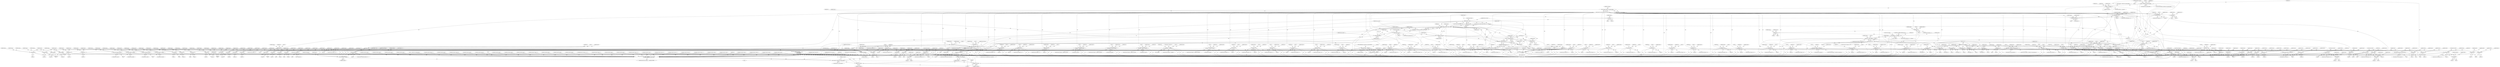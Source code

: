 digraph "0_tcpdump_289c672020280529fd382f3502efab7100d638ec@API" {
"1000170" [label="(Call,tlen>=sizeof(struct rsvp_object_header))"];
"1000148" [label="(MethodParameterIn,u_int tlen)"];
"1000299" [label="(Call,tlen < rsvp_obj_len)"];
"1000320" [label="(Call,rsvp_obj_len-sizeof(struct rsvp_object_header))"];
"1000318" [label="(Call,obj_tlen=rsvp_obj_len-sizeof(struct rsvp_object_header))"];
"1000347" [label="(Call,obj_tlen < 8)"];
"1000385" [label="(Call,obj_tlen-=8)"];
"1000394" [label="(Call,obj_tlen < 20)"];
"1000438" [label="(Call,obj_tlen-=20)"];
"1000447" [label="(Call,obj_tlen < 36)"];
"1000474" [label="(Call,obj_tlen-=36)"];
"1000483" [label="(Call,obj_tlen < 26)"];
"1000509" [label="(Call,obj_tlen-=26)"];
"1000518" [label="(Call,obj_tlen < 12)"];
"1000545" [label="(Call,obj_tlen-=12)"];
"1000555" [label="(Call,obj_tlen < 12)"];
"1000582" [label="(Call,obj_tlen-=12)"];
"1000600" [label="(Call,obj_tlen < sizeof(struct in_addr))"];
"1000617" [label="(Call,obj_tlen-=sizeof(struct in_addr))"];
"1000628" [label="(Call,obj_tlen < sizeof(struct in6_addr))"];
"1000645" [label="(Call,obj_tlen-=sizeof(struct in6_addr))"];
"1000665" [label="(Call,obj_tlen < sizeof(struct in_addr))"];
"1000682" [label="(Call,obj_tlen-=sizeof(struct in_addr))"];
"1000693" [label="(Call,obj_tlen < sizeof(struct in6_addr))"];
"1000710" [label="(Call,obj_tlen-=sizeof(struct in6_addr))"];
"1000733" [label="(Call,obj_tlen >= 4)"];
"1000746" [label="(Call,obj_tlen-=4)"];
"1000755" [label="(Call,obj_tlen < 4)"];
"1000770" [label="(Call,obj_tlen-=4)"];
"1000779" [label="(Call,obj_tlen < 12)"];
"1000806" [label="(Call,obj_tlen-=12)"];
"1000824" [label="(Call,obj_tlen < 4)"];
"1000847" [label="(Call,obj_tlen-=4)"];
"1000865" [label="(Call,obj_tlen < 8)"];
"1000886" [label="(Call,obj_tlen-=8)"];
"1000895" [label="(Call,obj_tlen < 20)"];
"1000916" [label="(Call,obj_tlen-=20)"];
"1000925" [label="(Call,obj_tlen < 40)"];
"1000959" [label="(Call,obj_tlen-=40)"];
"1000968" [label="(Call,obj_tlen < 8)"];
"1000989" [label="(Call,obj_tlen-=8)"];
"1000998" [label="(Call,obj_tlen < 16)"];
"1001032" [label="(Call,obj_tlen-=16)"];
"1001050" [label="(Call,obj_tlen >= 4)"];
"1001068" [label="(Call,obj_tlen-=4)"];
"1001077" [label="(Call,obj_tlen < 12)"];
"1001151" [label="(Call,obj_tlen-=12)"];
"1001160" [label="(Call,obj_tlen < 12)"];
"1001228" [label="(Call,obj_tlen-=12)"];
"1001237" [label="(Call,obj_tlen < 4)"];
"1001290" [label="(Call,obj_tlen-=4)"];
"1001309" [label="(Call,obj_tlen >= 4)"];
"1001475" [label="(Call,obj_tlen-=*(obj_tptr+1))"];
"1001500" [label="(Call,obj_tlen < 8)"];
"1001520" [label="(Call,obj_tlen-=8)"];
"1001538" [label="(Call,obj_tlen < 8)"];
"1001558" [label="(Call,obj_tlen-=8)"];
"1001576" [label="(Call,obj_tlen < 4)"];
"1001589" [label="(Call,obj_tlen < 4+namelen)"];
"1001651" [label="(Call,obj_tlen-=4+*(obj_tptr+3))"];
"1001683" [label="(Call,obj_tlen < 4)"];
"1001689" [label="(Call,total_subobj_len = obj_tlen)"];
"1001693" [label="(Call,total_subobj_len > 0)"];
"1001879" [label="(Call,total_subobj_len-=subobj_len)"];
"1001885" [label="(Call,obj_tlen+=subobj_len)"];
"1001907" [label="(Call,obj_tlen < 8)"];
"1001928" [label="(Call,obj_tlen-=8)"];
"1001943" [label="(Call,obj_tlen < 20)"];
"1001964" [label="(Call,obj_tlen-=20)"];
"1001985" [label="(Call,obj_tlen < 4)"];
"1002000" [label="(Call,obj_tlen-=4)"];
"1002020" [label="(Call,obj_tlen < 4)"];
"1002049" [label="(Call,obj_tlen-=4)"];
"1002053" [label="(Call,obj_tlen >= 4)"];
"1002095" [label="(Call,obj_tlen-=4)"];
"1002105" [label="(Call,rsvp_intserv_print(ndo, obj_tptr, obj_tlen))"];
"1002060" [label="(Call,EXTRACT_16BITS(obj_tptr+2))"];
"1002059" [label="(Call,EXTRACT_16BITS(obj_tptr+2)<<2)"];
"1002057" [label="(Call,intserv_serv_tlen=EXTRACT_16BITS(obj_tptr+2)<<2)"];
"1002099" [label="(Call,intserv_serv_tlen>=4)"];
"1002117" [label="(Call,intserv_serv_tlen-=processed)"];
"1002061" [label="(Call,obj_tptr+2)"];
"1002085" [label="(Call,obj_tptr+1)"];
"1002092" [label="(Call,obj_tptr+=4)"];
"1002103" [label="(Call,processed = rsvp_intserv_print(ndo, obj_tptr, obj_tlen))"];
"1002110" [label="(Call,processed == 0)"];
"1002114" [label="(Call,obj_tlen-=processed)"];
"1002120" [label="(Call,obj_tptr+=processed)"];
"1003355" [label="(Call,print_unknown_data(ndo, tptr + sizeof(struct rsvp_object_header), \"\n\t    \", /* FIXME indentation */\n                               rsvp_obj_len - sizeof(struct rsvp_object_header)))"];
"1002135" [label="(Call,obj_tlen < 8)"];
"1002156" [label="(Call,obj_tlen-=8)"];
"1002165" [label="(Call,obj_tlen < 20)"];
"1002186" [label="(Call,obj_tlen-=20)"];
"1002195" [label="(Call,obj_tlen < 20)"];
"1002216" [label="(Call,obj_tlen-=20)"];
"1002225" [label="(Call,obj_tlen < 20)"];
"1002246" [label="(Call,obj_tlen-=20)"];
"1002255" [label="(Call,obj_tlen < 40)"];
"1002289" [label="(Call,obj_tlen-=40)"];
"1002298" [label="(Call,obj_tlen < 8)"];
"1002319" [label="(Call,obj_tlen-=8)"];
"1002328" [label="(Call,obj_tlen < 16)"];
"1002362" [label="(Call,obj_tlen-=16)"];
"1002387" [label="(Call,obj_tlen < sizeof(struct rsvp_obj_frr_t))"];
"1002469" [label="(Call,obj_tlen-=sizeof(struct rsvp_obj_frr_t))"];
"1002480" [label="(Call,obj_tlen < 16)"];
"1002554" [label="(Call,obj_tlen-=16)"];
"1002572" [label="(Call,obj_tlen >= 8)"];
"1002592" [label="(Call,obj_tlen-=8)"];
"1002621" [label="(Call,obj_tlen-=4)"];
"1002640" [label="(Call,obj_tlen < 8)"];
"1002720" [label="(Call,obj_tlen-=8)"];
"1002730" [label="(Call,obj_tlen < 20)"];
"1002790" [label="(Call,obj_tlen-=20)"];
"1002808" [label="(Call,obj_tlen < 4)"];
"1002831" [label="(Call,obj_tlen-=4)"];
"1002838" [label="(Call,obj_tlen >= 2 + padbytes)"];
"1002865" [label="(Call,obj_tlen < *(obj_tptr+1))"];
"1002875" [label="(Call,*(obj_tptr+1) < 2)"];
"1002896" [label="(Call,obj_tlen-=*(obj_tptr+1))"];
"1002902" [label="(Call,obj_tptr+=*(obj_tptr+1))"];
"1002861" [label="(Call,obj_tptr + 1)"];
"1002868" [label="(Call,obj_tptr+1)"];
"1002877" [label="(Call,obj_tptr+1)"];
"1002884" [label="(Call,print_unknown_data(ndo, obj_tptr + 2, \"\n\t\t\", *(obj_tptr + 1) - 2))"];
"1002886" [label="(Call,obj_tptr + 2)"];
"1002892" [label="(Call,obj_tptr + 1)"];
"1002899" [label="(Call,obj_tptr+1)"];
"1002905" [label="(Call,obj_tptr+1)"];
"1002923" [label="(Call,obj_tlen < 8)"];
"1002943" [label="(Call,obj_tlen-=4)"];
"1002950" [label="(Call,obj_tlen >= 4)"];
"1002966" [label="(Call,obj_tlen-=4)"];
"1002984" [label="(Call,obj_tlen < sizeof(struct rsvp_obj_integrity_t))"];
"1003107" [label="(Call,obj_tlen+=sizeof(struct rsvp_obj_integrity_t))"];
"1003127" [label="(Call,obj_tlen < 4)"];
"1003145" [label="(Call,obj_tlen-=4)"];
"1003163" [label="(Call,obj_tlen < 4)"];
"1003199" [label="(Call,obj_tlen < 12)"];
"1003221" [label="(Call,obj_tlen-=12)"];
"1003229" [label="(Call,obj_tlen-=4)"];
"1003239" [label="(Call,obj_tlen >= 4)"];
"1003257" [label="(Call,obj_tlen-=4)"];
"1003275" [label="(Call,obj_tlen < 4)"];
"1003291" [label="(Call,obj_tlen-=4)"];
"1003300" [label="(Call,obj_tlen < 16)"];
"1003316" [label="(Call,obj_tlen-=16)"];
"1003339" [label="(Call,print_unknown_data(ndo, obj_tptr, \"\n\t    \", obj_tlen))"];
"1000326" [label="(Call,ND_TTEST2(*tptr, rsvp_obj_len))"];
"1000325" [label="(Call,!ND_TTEST2(*tptr, rsvp_obj_len))"];
"1003362" [label="(Call,rsvp_obj_len - sizeof(struct rsvp_object_header))"];
"1003366" [label="(Call,tptr+=rsvp_obj_len)"];
"1003369" [label="(Call,tlen-=rsvp_obj_len)"];
"1002896" [label="(Call,obj_tlen-=*(obj_tptr+1))"];
"1000584" [label="(Literal,12)"];
"1002981" [label="(Block,)"];
"1003242" [label="(Block,)"];
"1000890" [label="(Identifier,obj_tptr)"];
"1002924" [label="(Identifier,obj_tlen)"];
"1002098" [label="(ControlStructure,while (intserv_serv_tlen>=4))"];
"1000896" [label="(Identifier,obj_tlen)"];
"1002186" [label="(Call,obj_tlen-=20)"];
"1002897" [label="(Identifier,obj_tlen)"];
"1002956" [label="(Identifier,ndo)"];
"1000329" [label="(Identifier,rsvp_obj_len)"];
"1002835" [label="(Identifier,obj_tptr)"];
"1001076" [label="(ControlStructure,if (obj_tlen < 12))"];
"1001245" [label="(Identifier,ndo)"];
"1001928" [label="(Call,obj_tlen-=8)"];
"1002290" [label="(Identifier,obj_tlen)"];
"1002574" [label="(Literal,8)"];
"1002864" [label="(ControlStructure,if (obj_tlen < *(obj_tptr+1)))"];
"1002004" [label="(Identifier,obj_tptr)"];
"1002386" [label="(ControlStructure,if (obj_tlen < sizeof(struct rsvp_obj_frr_t)))"];
"1002002" [label="(Literal,4)"];
"1002866" [label="(Identifier,obj_tlen)"];
"1001070" [label="(Literal,4)"];
"1002928" [label="(Literal,1)"];
"1002102" [label="(Block,)"];
"1001908" [label="(Identifier,obj_tlen)"];
"1000849" [label="(Literal,4)"];
"1001239" [label="(Literal,4)"];
"1002046" [label="(Call,obj_tptr+=4)"];
"1002729" [label="(ControlStructure,if (obj_tlen < 20))"];
"1002951" [label="(Identifier,obj_tlen)"];
"1002480" [label="(Call,obj_tlen < 16)"];
"1003276" [label="(Identifier,obj_tlen)"];
"1000897" [label="(Literal,20)"];
"1000647" [label="(Call,sizeof(struct in6_addr))"];
"1000602" [label="(Call,sizeof(struct in_addr))"];
"1001886" [label="(Identifier,obj_tlen)"];
"1003149" [label="(Identifier,obj_tptr)"];
"1001968" [label="(Identifier,obj_tptr)"];
"1000547" [label="(Literal,12)"];
"1002247" [label="(Identifier,obj_tlen)"];
"1003320" [label="(Identifier,obj_tptr)"];
"1002840" [label="(Call,2 + padbytes)"];
"1001577" [label="(Identifier,obj_tlen)"];
"1001695" [label="(Literal,0)"];
"1000556" [label="(Identifier,obj_tlen)"];
"1000998" [label="(Call,obj_tlen < 16)"];
"1000999" [label="(Identifier,obj_tlen)"];
"1002623" [label="(Literal,4)"];
"1002055" [label="(Literal,4)"];
"1003302" [label="(Literal,16)"];
"1003257" [label="(Call,obj_tlen-=4)"];
"1002312" [label="(Call,ipaddr_string(ndo, obj_tptr))"];
"1000916" [label="(Call,obj_tlen-=20)"];
"1000171" [label="(Identifier,tlen)"];
"1002891" [label="(Call,*(obj_tptr + 1))"];
"1003163" [label="(Call,obj_tlen < 4)"];
"1001879" [label="(Call,total_subobj_len-=subobj_len)"];
"1002833" [label="(Literal,4)"];
"1002870" [label="(Literal,1)"];
"1002363" [label="(Identifier,obj_tlen)"];
"1001885" [label="(Call,obj_tlen+=subobj_len)"];
"1001957" [label="(Call,ip6addr_string(ndo, obj_tptr))"];
"1003221" [label="(Call,obj_tlen-=12)"];
"1000385" [label="(Call,obj_tlen-=8)"];
"1000960" [label="(Identifier,obj_tlen)"];
"1000394" [label="(Call,obj_tlen < 20)"];
"1003222" [label="(Identifier,obj_tlen)"];
"1000920" [label="(Identifier,obj_tptr)"];
"1003292" [label="(Identifier,obj_tlen)"];
"1001160" [label="(Call,obj_tlen < 12)"];
"1000408" [label="(Call,ip6addr_string(ndo, obj_tptr))"];
"1003364" [label="(Call,sizeof(struct rsvp_object_header))"];
"1001236" [label="(ControlStructure,if (obj_tlen < 4))"];
"1001003" [label="(Literal,1)"];
"1000699" [label="(Literal,1)"];
"1001403" [label="(Call,ipaddr_string(ndo, obj_tptr+2))"];
"1000361" [label="(Call,ipaddr_string(ndo, obj_tptr))"];
"1002884" [label="(Call,print_unknown_data(ndo, obj_tptr + 2, \"\n\t\t\", *(obj_tptr + 1) - 2))"];
"1001505" [label="(Literal,1)"];
"1000748" [label="(Literal,4)"];
"1003107" [label="(Call,obj_tlen+=sizeof(struct rsvp_obj_integrity_t))"];
"1000170" [label="(Call,tlen>=sizeof(struct rsvp_object_header))"];
"1002256" [label="(Identifier,obj_tlen)"];
"1000927" [label="(Literal,40)"];
"1000355" [label="(Identifier,ndo)"];
"1002990" [label="(Literal,1)"];
"1003291" [label="(Call,obj_tlen-=4)"];
"1001078" [label="(Identifier,obj_tlen)"];
"1001984" [label="(ControlStructure,if (obj_tlen < 4))"];
"1000933" [label="(Identifier,ndo)"];
"1002336" [label="(Identifier,ndo)"];
"1001583" [label="(Identifier,namelen)"];
"1002165" [label="(Call,obj_tlen < 20)"];
"1001740" [label="(Call,subobj_len == 0)"];
"1002556" [label="(Literal,16)"];
"1000926" [label="(Identifier,obj_tlen)"];
"1000519" [label="(Identifier,obj_tlen)"];
"1003343" [label="(Identifier,obj_tlen)"];
"1003288" [label="(Call,ipaddr_string(ndo, obj_tptr))"];
"1000755" [label="(Call,obj_tlen < 4)"];
"1000917" [label="(Identifier,obj_tlen)"];
"1001311" [label="(Literal,4)"];
"1002061" [label="(Call,obj_tptr+2)"];
"1000693" [label="(Call,obj_tlen < sizeof(struct in6_addr))"];
"1000787" [label="(Identifier,ndo)"];
"1002106" [label="(Identifier,ndo)"];
"1000739" [label="(Identifier,ndo)"];
"1000825" [label="(Identifier,obj_tlen)"];
"1001588" [label="(ControlStructure,if (obj_tlen < 4+namelen))"];
"1002052" [label="(ControlStructure,while (obj_tlen >= 4))"];
"1002554" [label="(Call,obj_tlen-=16)"];
"1002886" [label="(Call,obj_tptr + 2)"];
"1003168" [label="(Literal,1)"];
"1002931" [label="(Identifier,ndo)"];
"1000679" [label="(Call,ipaddr_string(ndo, obj_tptr))"];
"1000389" [label="(Identifier,obj_tptr)"];
"1002289" [label="(Call,obj_tlen-=40)"];
"1000756" [label="(Identifier,obj_tlen)"];
"1002114" [label="(Call,obj_tlen-=processed)"];
"1001943" [label="(Call,obj_tlen < 20)"];
"1000583" [label="(Identifier,obj_tlen)"];
"1002329" [label="(Identifier,obj_tlen)"];
"1002179" [label="(Call,ip6addr_string(ndo, obj_tptr))"];
"1000683" [label="(Identifier,obj_tlen)"];
"1002808" [label="(Call,obj_tlen < 4)"];
"1000439" [label="(Identifier,obj_tlen)"];
"1002474" [label="(Identifier,obj_tptr)"];
"1000779" [label="(Call,obj_tlen < 12)"];
"1001294" [label="(Identifier,obj_tptr)"];
"1001691" [label="(Identifier,obj_tlen)"];
"1000886" [label="(Call,obj_tlen-=8)"];
"1002481" [label="(Identifier,obj_tlen)"];
"1002947" [label="(Identifier,obj_tptr)"];
"1002217" [label="(Identifier,obj_tlen)"];
"1002086" [label="(Identifier,obj_tptr)"];
"1000628" [label="(Call,obj_tlen < sizeof(struct in6_addr))"];
"1001508" [label="(Identifier,ndo)"];
"1000950" [label="(Call,ip6addr_string(ndo, obj_tptr+20))"];
"1002260" [label="(Literal,1)"];
"1003231" [label="(Literal,4)"];
"1000325" [label="(Call,!ND_TTEST2(*tptr, rsvp_obj_len))"];
"1002873" [label="(Literal,1)"];
"1001487" [label="(ControlStructure,break;)"];
"1000169" [label="(ControlStructure,while(tlen>=sizeof(struct rsvp_object_header)))"];
"1002903" [label="(Identifier,obj_tptr)"];
"1000671" [label="(Literal,1)"];
"1002720" [label="(Call,obj_tlen-=8)"];
"1002621" [label="(Call,obj_tlen-=4)"];
"1000712" [label="(Call,sizeof(struct in6_addr))"];
"1000474" [label="(Call,obj_tlen-=36)"];
"1000175" [label="(Call,ND_TCHECK2(*tptr, sizeof(struct rsvp_object_header)))"];
"1001575" [label="(ControlStructure,if (obj_tlen < 4))"];
"1000346" [label="(ControlStructure,if (obj_tlen < 8))"];
"1000482" [label="(ControlStructure,if (obj_tlen < 26))"];
"1000599" [label="(ControlStructure,if (obj_tlen < sizeof(struct in_addr)))"];
"1001056" [label="(Identifier,ndo)"];
"1000319" [label="(Identifier,obj_tlen)"];
"1002107" [label="(Identifier,obj_tptr)"];
"1002095" [label="(Call,obj_tlen-=4)"];
"1002059" [label="(Call,EXTRACT_16BITS(obj_tptr+2)<<2)"];
"1000332" [label="(Literal,1)"];
"1000772" [label="(Literal,4)"];
"1000692" [label="(ControlStructure,if (obj_tlen < sizeof(struct in6_addr)))"];
"1002838" [label="(Call,obj_tlen >= 2 + padbytes)"];
"1002387" [label="(Call,obj_tlen < sizeof(struct rsvp_obj_frr_t))"];
"1000523" [label="(Literal,1)"];
"1000993" [label="(Identifier,obj_tptr)"];
"1002843" [label="(Block,)"];
"1003277" [label="(Literal,4)"];
"1002203" [label="(Identifier,ndo)"];
"1000754" [label="(ControlStructure,if (obj_tlen < 4))"];
"1001079" [label="(Literal,12)"];
"1002993" [label="(Identifier,obj_ptr)"];
"1000629" [label="(Identifier,obj_tlen)"];
"1001155" [label="(Identifier,obj_tptr)"];
"1002019" [label="(ControlStructure,if (obj_tlen < 4))"];
"1000518" [label="(Call,obj_tlen < 12)"];
"1001573" [label="(Block,)"];
"1002257" [label="(Literal,40)"];
"1000664" [label="(ControlStructure,if (obj_tlen < sizeof(struct in_addr)))"];
"1000887" [label="(Identifier,obj_tlen)"];
"1001684" [label="(Identifier,obj_tlen)"];
"1002058" [label="(Identifier,intserv_serv_tlen)"];
"1002225" [label="(Call,obj_tlen < 20)"];
"1002063" [label="(Literal,2)"];
"1002906" [label="(Identifier,obj_tptr)"];
"1002952" [label="(Literal,4)"];
"1002021" [label="(Identifier,obj_tlen)"];
"1001502" [label="(Literal,8)"];
"1001932" [label="(Identifier,obj_tptr)"];
"1000730" [label="(Block,)"];
"1002104" [label="(Identifier,processed)"];
"1000746" [label="(Call,obj_tlen-=4)"];
"1002103" [label="(Call,processed = rsvp_intserv_print(ndo, obj_tptr, obj_tlen))"];
"1001589" [label="(Call,obj_tlen < 4+namelen)"];
"1001051" [label="(Identifier,obj_tlen)"];
"1002099" [label="(Call,intserv_serv_tlen>=4)"];
"1003162" [label="(ControlStructure,if (obj_tlen < 4))"];
"1002200" [label="(Literal,1)"];
"1002887" [label="(Identifier,obj_tptr)"];
"1001032" [label="(Call,obj_tlen-=16)"];
"1001682" [label="(ControlStructure,if (obj_tlen < 4))"];
"1000554" [label="(ControlStructure,if (obj_tlen < 12))"];
"1000328" [label="(Identifier,tptr)"];
"1001499" [label="(ControlStructure,if (obj_tlen < 8))"];
"1001993" [label="(Identifier,ndo)"];
"1002060" [label="(Call,EXTRACT_16BITS(obj_tptr+2))"];
"1003299" [label="(ControlStructure,if (obj_tlen < 16))"];
"1000735" [label="(Literal,4)"];
"1001496" [label="(Block,)"];
"1001903" [label="(Block,)"];
"1000808" [label="(Literal,12)"];
"1000402" [label="(Identifier,ndo)"];
"1001965" [label="(Identifier,obj_tlen)"];
"1001168" [label="(Identifier,ndo)"];
"1002622" [label="(Identifier,obj_tlen)"];
"1003371" [label="(Identifier,rsvp_obj_len)"];
"1001683" [label="(Call,obj_tlen < 4)"];
"1003207" [label="(Identifier,ndo)"];
"1000909" [label="(Call,ip6addr_string(ndo, obj_tptr))"];
"1000326" [label="(Call,ND_TTEST2(*tptr, rsvp_obj_len))"];
"1001693" [label="(Call,total_subobj_len > 0)"];
"1000873" [label="(Identifier,ndo)"];
"1001775" [label="(Call,subobj_len < 20)"];
"1002000" [label="(Call,obj_tlen-=4)"];
"1000601" [label="(Identifier,obj_tlen)"];
"1002122" [label="(Identifier,processed)"];
"1003238" [label="(ControlStructure,while(obj_tlen >= 4 ))"];
"1000582" [label="(Call,obj_tlen-=12)"];
"1000475" [label="(Identifier,obj_tlen)"];
"1000646" [label="(Identifier,obj_tlen)"];
"1000702" [label="(Identifier,ndo)"];
"1001944" [label="(Identifier,obj_tlen)"];
"1002388" [label="(Identifier,obj_tlen)"];
"1002330" [label="(Literal,16)"];
"1003373" [label="(Literal,0)"];
"1000687" [label="(Identifier,obj_tptr)"];
"1001546" [label="(Identifier,ndo)"];
"1002188" [label="(Literal,20)"];
"1000832" [label="(Identifier,ndo)"];
"1003274" [label="(ControlStructure,if (obj_tlen < 4))"];
"1002485" [label="(Literal,1)"];
"1000903" [label="(Identifier,ndo)"];
"1002814" [label="(Call,padbytes = EXTRACT_16BITS(obj_tptr+2))"];
"1002888" [label="(Literal,2)"];
"1000438" [label="(Call,obj_tlen-=20)"];
"1000821" [label="(Block,)"];
"1002636" [label="(Block,)"];
"1002899" [label="(Call,obj_tptr+1)"];
"1002094" [label="(Literal,4)"];
"1000637" [label="(Identifier,ndo)"];
"1002640" [label="(Call,obj_tlen < 8)"];
"1001049" [label="(ControlStructure,while(obj_tlen >= 4 ))"];
"1001023" [label="(Call,ipaddr_string(ndo, obj_tptr+8))"];
"1000733" [label="(Call,obj_tlen >= 4)"];
"1001576" [label="(Call,obj_tlen < 4)"];
"1003361" [label="(Literal,\"\n\t    \")"];
"1000976" [label="(Identifier,ndo)"];
"1003170" [label="(Identifier,action)"];
"1000386" [label="(Identifier,obj_tlen)"];
"1002194" [label="(ControlStructure,if (obj_tlen < 20))"];
"1000300" [label="(Identifier,tlen)"];
"1003201" [label="(Literal,12)"];
"1000449" [label="(Literal,36)"];
"1001599" [label="(Identifier,ndo)"];
"1000455" [label="(Identifier,ndo)"];
"1000645" [label="(Call,obj_tlen-=sizeof(struct in6_addr))"];
"1003340" [label="(Identifier,ndo)"];
"1002134" [label="(ControlStructure,if (obj_tlen < 8))"];
"1000826" [label="(Literal,4)"];
"1002922" [label="(ControlStructure,if (obj_tlen < 8))"];
"1002137" [label="(Literal,8)"];
"1002598" [label="(ControlStructure,break;)"];
"1003355" [label="(Call,print_unknown_data(ndo, tptr + sizeof(struct rsvp_object_header), \"\n\t    \", /* FIXME indentation */\n                               rsvp_obj_len - sizeof(struct rsvp_object_header)))"];
"1002756" [label="(Call,ip6addr_string(ndo, obj_tptr))"];
"1002880" [label="(Literal,2)"];
"1000870" [label="(Literal,1)"];
"1002731" [label="(Identifier,obj_tlen)"];
"1002482" [label="(Literal,16)"];
"1002209" [label="(Call,ip6addr_string(ndo, obj_tptr))"];
"1000334" [label="(Identifier,hexdump)"];
"1002067" [label="(Identifier,ndo)"];
"1002333" [label="(Literal,1)"];
"1000484" [label="(Identifier,obj_tlen)"];
"1001000" [label="(Literal,16)"];
"1000387" [label="(Literal,8)"];
"1003341" [label="(Identifier,obj_tptr)"];
"1001559" [label="(Identifier,obj_tlen)"];
"1001964" [label="(Call,obj_tlen-=20)"];
"1002190" [label="(Identifier,obj_tptr)"];
"1001581" [label="(Literal,1)"];
"1003258" [label="(Identifier,obj_tlen)"];
"1002860" [label="(Call,*(obj_tptr + 1))"];
"1001232" [label="(Identifier,obj_tptr)"];
"1002239" [label="(Call,ipaddr_string(ndo, obj_tptr))"];
"1002084" [label="(Call,*(obj_tptr+1))"];
"1003398" [label="(MethodReturn,RET)"];
"1000734" [label="(Identifier,obj_tlen)"];
"1002642" [label="(Literal,8)"];
"1000540" [label="(Call,ipaddr_string(ndo, obj_tptr + 8))"];
"1000485" [label="(Literal,26)"];
"1001290" [label="(Call,obj_tlen-=4)"];
"1002792" [label="(Literal,20)"];
"1001475" [label="(Call,obj_tlen-=*(obj_tptr+1))"];
"1001153" [label="(Literal,12)"];
"1002985" [label="(Identifier,obj_tlen)"];
"1003132" [label="(Literal,1)"];
"1002020" [label="(Call,obj_tlen < 4)"];
"1000982" [label="(Call,ipaddr_string(ndo, obj_tptr))"];
"1001291" [label="(Identifier,obj_tlen)"];
"1002885" [label="(Identifier,ndo)"];
"1000918" [label="(Literal,20)"];
"1002890" [label="(Call,*(obj_tptr + 1) - 2)"];
"1001068" [label="(Call,obj_tlen-=4)"];
"1001309" [label="(Call,obj_tlen >= 4)"];
"1003305" [label="(Literal,1)"];
"1000778" [label="(ControlStructure,if (obj_tlen < 12))"];
"1002384" [label="(Block,)"];
"1001912" [label="(Literal,1)"];
"1002945" [label="(Literal,4)"];
"1002813" [label="(Literal,1)"];
"1001560" [label="(Literal,8)"];
"1002226" [label="(Identifier,obj_tlen)"];
"1001069" [label="(Identifier,obj_tlen)"];
"1003366" [label="(Call,tptr+=rsvp_obj_len)"];
"1000526" [label="(Identifier,ndo)"];
"1002149" [label="(Call,ipaddr_string(ndo, obj_tptr))"];
"1000146" [label="(MethodParameterIn,const u_char *tptr)"];
"1002647" [label="(Identifier,error_code)"];
"1000630" [label="(Call,sizeof(struct in6_addr))"];
"1002119" [label="(Identifier,processed)"];
"1001591" [label="(Call,4+namelen)"];
"1001237" [label="(Call,obj_tlen < 4)"];
"1002049" [label="(Call,obj_tlen-=4)"];
"1002972" [label="(ControlStructure,break;)"];
"1003280" [label="(Literal,1)"];
"1002639" [label="(ControlStructure,if (obj_tlen < 8))"];
"1001651" [label="(Call,obj_tlen-=4+*(obj_tptr+3))"];
"1003344" [label="(ControlStructure,break;)"];
"1001612" [label="(Call,safeputchar(ndo, *(obj_tptr + 4 + i)))"];
"1000549" [label="(Identifier,obj_tptr)"];
"1002195" [label="(Call,obj_tlen < 20)"];
"1002968" [label="(Literal,4)"];
"1002105" [label="(Call,rsvp_intserv_print(ndo, obj_tptr, obj_tlen))"];
"1003342" [label="(Literal,\"\n\t    \")"];
"1000517" [label="(ControlStructure,if (obj_tlen < 12))"];
"1002488" [label="(Identifier,bw)"];
"1000476" [label="(Literal,36)"];
"1000299" [label="(Call,tlen < rsvp_obj_len)"];
"1000667" [label="(Call,sizeof(struct in_addr))"];
"1001152" [label="(Identifier,obj_tlen)"];
"1001698" [label="(Identifier,subobj_len)"];
"1000313" [label="(Identifier,obj_tptr)"];
"1001887" [label="(Identifier,subobj_len)"];
"1002319" [label="(Call,obj_tlen-=8)"];
"1002112" [label="(Literal,0)"];
"1002587" [label="(Call,ipaddr_string(ndo, obj_tptr + 4))"];
"1002320" [label="(Identifier,obj_tlen)"];
"1001696" [label="(Block,)"];
"1002364" [label="(Literal,16)"];
"1001077" [label="(Call,obj_tlen < 12)"];
"1002966" [label="(Call,obj_tlen-=4)"];
"1001883" [label="(Identifier,obj_tptr)"];
"1000619" [label="(Call,sizeof(struct in_addr))"];
"1000806" [label="(Call,obj_tlen-=12)"];
"1002227" [label="(Literal,20)"];
"1000491" [label="(Identifier,ndo)"];
"1002051" [label="(Literal,4)"];
"1000352" [label="(Literal,1)"];
"1002248" [label="(Literal,20)"];
"1002608" [label="(Block,)"];
"1001151" [label="(Call,obj_tlen-=12)"];
"1000930" [label="(Literal,1)"];
"1001316" [label="(Identifier,obj_tptr)"];
"1000851" [label="(Identifier,obj_tptr)"];
"1001921" [label="(Call,ipaddr_string(ndo, obj_tptr))"];
"1002224" [label="(ControlStructure,if (obj_tlen < 20))"];
"1003293" [label="(Literal,4)"];
"1000618" [label="(Identifier,obj_tlen)"];
"1000448" [label="(Identifier,obj_tlen)"];
"1001482" [label="(Identifier,obj_tptr)"];
"1000770" [label="(Call,obj_tlen-=4)"];
"1002054" [label="(Identifier,obj_tlen)"];
"1003345" [label="(ControlStructure,if (ndo->ndo_vflag > 1 || hexdump == TRUE))"];
"1002863" [label="(Literal,1)"];
"1001652" [label="(Identifier,obj_tlen)"];
"1002831" [label="(Call,obj_tlen-=4)"];
"1002919" [label="(Block,)"];
"1002393" [label="(Literal,1)"];
"1002834" [label="(Call,obj_tptr+=4)"];
"1000848" [label="(Identifier,obj_tlen)"];
"1000900" [label="(Literal,1)"];
"1000823" [label="(ControlStructure,if (obj_tlen < 4))"];
"1002732" [label="(Literal,20)"];
"1001229" [label="(Identifier,obj_tlen)"];
"1000614" [label="(Call,ipaddr_string(ndo, obj_tptr))"];
"1001238" [label="(Identifier,obj_tlen)"];
"1002967" [label="(Identifier,obj_tlen)"];
"1002160" [label="(Identifier,obj_tptr)"];
"1003240" [label="(Identifier,obj_tlen)"];
"1001006" [label="(Identifier,ndo)"];
"1003124" [label="(Block,)"];
"1001159" [label="(ControlStructure,if (obj_tlen < 12))"];
"1003245" [label="(Identifier,ndo)"];
"1002298" [label="(Call,obj_tlen < 8)"];
"1001987" [label="(Literal,4)"];
"1003195" [label="(Block,)"];
"1001524" [label="(Identifier,obj_tptr)"];
"1001915" [label="(Identifier,ndo)"];
"1002230" [label="(Literal,1)"];
"1000665" [label="(Call,obj_tlen < sizeof(struct in_addr))"];
"1000895" [label="(Call,obj_tlen < 20)"];
"1001050" [label="(Call,obj_tlen >= 4)"];
"1000807" [label="(Identifier,obj_tlen)"];
"1002865" [label="(Call,obj_tlen < *(obj_tptr+1))"];
"1002115" [label="(Identifier,obj_tlen)"];
"1001853" [label="(Call,subobj_len < 8)"];
"1001228" [label="(Call,obj_tlen-=12)"];
"1001951" [label="(Identifier,ndo)"];
"1002017" [label="(Block,)"];
"1002062" [label="(Identifier,obj_tptr)"];
"1002085" [label="(Call,obj_tptr+1)"];
"1002246" [label="(Call,obj_tlen-=20)"];
"1003300" [label="(Call,obj_tlen < 16)"];
"1001966" [label="(Literal,20)"];
"1002389" [label="(Call,sizeof(struct rsvp_obj_frr_t))"];
"1003357" [label="(Call,tptr + sizeof(struct rsvp_object_header))"];
"1000586" [label="(Identifier,obj_tptr)"];
"1000867" [label="(Literal,8)"];
"1002087" [label="(Literal,1)"];
"1001692" [label="(ControlStructure,while(total_subobj_len > 0))"];
"1002907" [label="(Literal,1)"];
"1002321" [label="(Literal,8)"];
"1002837" [label="(ControlStructure,while(obj_tlen >= 2 + padbytes))"];
"1000148" [label="(MethodParameterIn,u_int tlen)"];
"1002877" [label="(Call,obj_tptr+1)"];
"1002984" [label="(Call,obj_tlen < sizeof(struct rsvp_obj_integrity_t))"];
"1000172" [label="(Call,sizeof(struct rsvp_object_header))"];
"1002196" [label="(Identifier,obj_tlen)"];
"1002218" [label="(Literal,20)"];
"1000348" [label="(Identifier,obj_tlen)"];
"1001085" [label="(Identifier,ndo)"];
"1002366" [label="(Identifier,obj_tptr)"];
"1000968" [label="(Call,obj_tlen < 8)"];
"1001036" [label="(Identifier,obj_tptr)"];
"1001165" [label="(Literal,1)"];
"1002254" [label="(ControlStructure,if (obj_tlen < 40))"];
"1003147" [label="(Literal,4)"];
"1003164" [label="(Identifier,obj_tlen)"];
"1000732" [label="(ControlStructure,while(obj_tlen >= 4 ))"];
"1000513" [label="(Identifier,obj_tptr)"];
"1000622" [label="(Identifier,obj_tptr)"];
"1002306" [label="(Identifier,ndo)"];
"1000642" [label="(Call,ip6addr_string(ndo, obj_tptr))"];
"1002571" [label="(ControlStructure,while(obj_tlen >= 8))"];
"1003146" [label="(Identifier,obj_tlen)"];
"1001312" [label="(Block,)"];
"1002876" [label="(Call,*(obj_tptr+1))"];
"1002092" [label="(Call,obj_tptr+=4)"];
"1000520" [label="(Literal,12)"];
"1000763" [label="(Identifier,ndo)"];
"1002730" [label="(Call,obj_tlen < 20)"];
"1003261" [label="(Identifier,subchannel)"];
"1001685" [label="(Literal,4)"];
"1002120" [label="(Call,obj_tptr+=processed)"];
"1000298" [label="(ControlStructure,if(tlen < rsvp_obj_len))"];
"1002908" [label="(ControlStructure,break;)"];
"1002645" [label="(Literal,1)"];
"1002925" [label="(Literal,8)"];
"1001500" [label="(Call,obj_tlen < 8)"];
"1000847" [label="(Call,obj_tlen-=4)"];
"1001582" [label="(Call,namelen = *(obj_tptr+3))"];
"1002905" [label="(Call,obj_tptr+1)"];
"1001308" [label="(ControlStructure,while(obj_tlen >= 4 ))"];
"1002879" [label="(Literal,1)"];
"1002471" [label="(Call,sizeof(struct rsvp_obj_frr_t))"];
"1001476" [label="(Identifier,obj_tlen)"];
"1001477" [label="(Call,*(obj_tptr+1))"];
"1001881" [label="(Identifier,subobj_len)"];
"1001907" [label="(Call,obj_tlen < 8)"];
"1000662" [label="(Block,)"];
"1000442" [label="(Identifier,obj_tptr)"];
"1001688" [label="(Literal,1)"];
"1003223" [label="(Literal,12)"];
"1002470" [label="(Identifier,obj_tlen)"];
"1003127" [label="(Call,obj_tlen < 4)"];
"1003199" [label="(Call,obj_tlen < 12)"];
"1002187" [label="(Identifier,obj_tlen)"];
"1002892" [label="(Call,obj_tptr + 1)"];
"1003126" [label="(ControlStructure,if (obj_tlen < 4))"];
"1001948" [label="(Literal,1)"];
"1002737" [label="(Identifier,error_code)"];
"1003272" [label="(Block,)"];
"1000991" [label="(Literal,8)"];
"1002904" [label="(Call,*(obj_tptr+1))"];
"1002594" [label="(Literal,8)"];
"1000969" [label="(Identifier,obj_tlen)"];
"1002396" [label="(Identifier,bw)"];
"1001162" [label="(Literal,12)"];
"1003362" [label="(Call,rsvp_obj_len - sizeof(struct rsvp_object_header))"];
"1001074" [label="(ControlStructure,break;)"];
"1001889" [label="(Identifier,total_subobj_len)"];
"1000666" [label="(Identifier,obj_tlen)"];
"1000312" [label="(Call,obj_tptr=tptr+sizeof(struct rsvp_object_header))"];
"1002970" [label="(Identifier,obj_tptr)"];
"1000973" [label="(Literal,1)"];
"1002722" [label="(Literal,8)"];
"1001522" [label="(Literal,8)"];
"1000347" [label="(Call,obj_tlen < 8)"];
"1003295" [label="(Identifier,obj_tptr)"];
"1000879" [label="(Call,ipaddr_string(ndo, obj_tptr))"];
"1002790" [label="(Call,obj_tlen-=20)"];
"1003369" [label="(Call,tlen-=rsvp_obj_len)"];
"1000959" [label="(Call,obj_tlen-=40)"];
"1002109" [label="(ControlStructure,if (processed == 0))"];
"1003367" [label="(Identifier,tptr)"];
"1003128" [label="(Identifier,obj_tlen)"];
"1003316" [label="(Call,obj_tlen-=16)"];
"1000327" [label="(Call,*tptr)"];
"1000606" [label="(Literal,1)"];
"1002197" [label="(Literal,20)"];
"1003275" [label="(Call,obj_tlen < 4)"];
"1000399" [label="(Literal,1)"];
"1001690" [label="(Identifier,total_subobj_len)"];
"1002143" [label="(Identifier,ndo)"];
"1000989" [label="(Call,obj_tlen-=8)"];
"1002327" [label="(ControlStructure,if (obj_tlen < 16))"];
"1000446" [label="(ControlStructure,if (obj_tlen < 36))"];
"1001539" [label="(Identifier,obj_tlen)"];
"1002575" [label="(Block,)"];
"1003108" [label="(Identifier,obj_tlen)"];
"1003370" [label="(Identifier,tlen)"];
"1000301" [label="(Identifier,rsvp_obj_len)"];
"1000617" [label="(Call,obj_tlen-=sizeof(struct in_addr))"];
"1002101" [label="(Literal,4)"];
"1002220" [label="(Identifier,obj_tptr)"];
"1001072" [label="(Identifier,obj_tptr)"];
"1003317" [label="(Identifier,obj_tlen)"];
"1001052" [label="(Literal,4)"];
"1002878" [label="(Identifier,obj_tptr)"];
"1000469" [label="(Call,ip6addr_string(ndo, obj_tptr + 20))"];
"1000780" [label="(Identifier,obj_tlen)"];
"1002164" [label="(ControlStructure,if (obj_tlen < 20))"];
"1002555" [label="(Identifier,obj_tlen)"];
"1002028" [label="(Identifier,ndo)"];
"1001501" [label="(Identifier,obj_tlen)"];
"1002121" [label="(Identifier,obj_tptr)"];
"1003262" [label="(ControlStructure,break;)"];
"1003318" [label="(Literal,16)"];
"1002113" [label="(ControlStructure,break;)"];
"1002807" [label="(ControlStructure,if (obj_tlen < 4))"];
"1000924" [label="(ControlStructure,if (obj_tlen < 40))"];
"1002592" [label="(Call,obj_tlen-=8)"];
"1003112" [label="(Identifier,obj_tptr)"];
"1003145" [label="(Call,obj_tlen-=4)"];
"1003225" [label="(Identifier,obj_tptr)"];
"1001047" [label="(Block,)"];
"1002116" [label="(Identifier,processed)"];
"1000650" [label="(Identifier,obj_tptr)"];
"1002050" [label="(Identifier,obj_tlen)"];
"1002889" [label="(Literal,\"\n\t\t\")"];
"1002170" [label="(Literal,1)"];
"1000509" [label="(Call,obj_tlen-=26)"];
"1000488" [label="(Literal,1)"];
"1002303" [label="(Literal,1)"];
"1001520" [label="(Call,obj_tlen-=8)"];
"1002135" [label="(Call,obj_tlen < 8)"];
"1000784" [label="(Literal,1)"];
"1001538" [label="(Call,obj_tlen < 8)"];
"1000967" [label="(ControlStructure,if (obj_tlen < 8))"];
"1002022" [label="(Literal,4)"];
"1003368" [label="(Identifier,rsvp_obj_len)"];
"1003200" [label="(Identifier,obj_tlen)"];
"1001540" [label="(Literal,8)"];
"1001562" [label="(Identifier,obj_tptr)"];
"1000707" [label="(Call,ip6addr_string(ndo, obj_tptr))"];
"1000710" [label="(Call,obj_tlen-=sizeof(struct in6_addr))"];
"1000478" [label="(Identifier,obj_tptr)"];
"1001909" [label="(Literal,8)"];
"1002117" [label="(Call,intserv_serv_tlen-=processed)"];
"1002794" [label="(Identifier,obj_tptr)"];
"1002596" [label="(Identifier,obj_tptr)"];
"1002862" [label="(Identifier,obj_tptr)"];
"1001292" [label="(Literal,4)"];
"1000757" [label="(Literal,4)"];
"1000684" [label="(Call,sizeof(struct in_addr))"];
"1003129" [label="(Literal,4)"];
"1000504" [label="(Call,ip6addr_string(ndo, obj_tptr + 8))"];
"1002255" [label="(Call,obj_tlen < 40)"];
"1000771" [label="(Identifier,obj_tlen)"];
"1002362" [label="(Call,obj_tlen-=16)"];
"1000862" [label="(Block,)"];
"1001754" [label="(Call,subobj_len < 8)"];
"1001161" [label="(Identifier,obj_tlen)"];
"1000577" [label="(Call,ipaddr_string(ndo, obj_tptr + 8))"];
"1002572" [label="(Call,obj_tlen >= 8)"];
"1002923" [label="(Call,obj_tlen < 8)"];
"1000963" [label="(Identifier,obj_tptr)"];
"1002573" [label="(Identifier,obj_tlen)"];
"1002791" [label="(Identifier,obj_tlen)"];
"1002158" [label="(Literal,8)"];
"1003135" [label="(Identifier,ndo)"];
"1000997" [label="(ControlStructure,if (obj_tlen < 16))"];
"1002900" [label="(Identifier,obj_tptr)"];
"1002132" [label="(Block,)"];
"1002593" [label="(Identifier,obj_tlen)"];
"1002578" [label="(Identifier,ndo)"];
"1003239" [label="(Call,obj_tlen >= 4)"];
"1000747" [label="(Identifier,obj_tlen)"];
"1002625" [label="(Identifier,obj_tptr)"];
"1000447" [label="(Call,obj_tlen < 36)"];
"1002902" [label="(Call,obj_tptr+=*(obj_tptr+1))"];
"1001660" [label="(Identifier,obj_tptr)"];
"1001990" [label="(Literal,1)"];
"1002233" [label="(Identifier,ndo)"];
"1002353" [label="(Call,ipaddr_string(ndo, obj_tptr+8))"];
"1000829" [label="(Literal,1)"];
"1003230" [label="(Identifier,obj_tlen)"];
"1002123" [label="(ControlStructure,break;)"];
"1001558" [label="(Call,obj_tlen-=8)"];
"1001310" [label="(Identifier,obj_tlen)"];
"1000961" [label="(Literal,40)"];
"1001535" [label="(Block,)"];
"1001813" [label="(Call,subobj_len < 16)"];
"1003308" [label="(Identifier,ndo)"];
"1002096" [label="(Identifier,obj_tlen)"];
"1003233" [label="(Identifier,obj_tptr)"];
"1000545" [label="(Call,obj_tlen-=12)"];
"1003241" [label="(Literal,4)"];
"1000750" [label="(Identifier,obj_tptr)"];
"1002724" [label="(Identifier,obj_tptr)"];
"1000440" [label="(Literal,20)"];
"1001788" [label="(Call,ip6addr_string(ndo, obj_tptr + 4))"];
"1002157" [label="(Identifier,obj_tlen)"];
"1002721" [label="(Identifier,obj_tlen)"];
"1002100" [label="(Identifier,intserv_serv_tlen)"];
"1000609" [label="(Identifier,ndo)"];
"1000888" [label="(Literal,8)"];
"1002064" [label="(Literal,2)"];
"1001578" [label="(Literal,4)"];
"1000824" [label="(Call,obj_tlen < 4)"];
"1003339" [label="(Call,print_unknown_data(ndo, obj_tptr, \"\n\t    \", obj_tlen))"];
"1000546" [label="(Identifier,obj_tlen)"];
"1000682" [label="(Call,obj_tlen-=sizeof(struct in_addr))"];
"1001945" [label="(Literal,20)"];
"1000213" [label="(Call,rsvp_obj_len < sizeof(struct rsvp_object_header))"];
"1000774" [label="(Identifier,obj_tptr)"];
"1002111" [label="(Identifier,processed)"];
"1002167" [label="(Literal,20)"];
"1000318" [label="(Call,obj_tlen=rsvp_obj_len-sizeof(struct rsvp_object_header))"];
"1002293" [label="(Identifier,obj_tptr)"];
"1002469" [label="(Call,obj_tlen-=sizeof(struct rsvp_obj_frr_t))"];
"1002479" [label="(ControlStructure,if (obj_tlen < 16))"];
"1002805" [label="(Block,)"];
"1000925" [label="(Call,obj_tlen < 40)"];
"1000563" [label="(Identifier,ndo)"];
"1000510" [label="(Identifier,obj_tlen)"];
"1001596" [label="(Literal,1)"];
"1000736" [label="(Block,)"];
"1001676" [label="(Block,)"];
"1002025" [label="(Literal,1)"];
"1003356" [label="(Identifier,ndo)"];
"1001689" [label="(Call,total_subobj_len = obj_tlen)"];
"1000597" [label="(Block,)"];
"1000695" [label="(Call,sizeof(struct in6_addr))"];
"1000143" [label="(MethodParameterIn,netdissect_options *ndo)"];
"1001242" [label="(Literal,1)"];
"1000694" [label="(Identifier,obj_tlen)"];
"1000752" [label="(ControlStructure,break;)"];
"1002056" [label="(Block,)"];
"1002097" [label="(Literal,4)"];
"1000627" [label="(ControlStructure,if (obj_tlen < sizeof(struct in6_addr)))"];
"1002140" [label="(Literal,1)"];
"1000177" [label="(Identifier,tptr)"];
"1000483" [label="(Call,obj_tlen < 26)"];
"1002263" [label="(Identifier,ndo)"];
"1001880" [label="(Identifier,total_subobj_len)"];
"1003283" [label="(Identifier,ndo)"];
"1002839" [label="(Identifier,obj_tlen)"];
"1000781" [label="(Literal,12)"];
"1003087" [label="(Call,signature_verify(ndo, pptr, plen,\n                                            obj_ptr.rsvp_obj_integrity->digest,\n                                            rsvp_clear_checksum,\n                                            rsvp_com_header))"];
"1002983" [label="(ControlStructure,if (obj_tlen < sizeof(struct rsvp_obj_integrity_t)))"];
"1002986" [label="(Call,sizeof(struct rsvp_obj_integrity_t))"];
"1002110" [label="(Call,processed == 0)"];
"1002280" [label="(Call,ip6addr_string(ndo, obj_tptr+20))"];
"1000866" [label="(Identifier,obj_tlen)"];
"1000321" [label="(Identifier,rsvp_obj_len)"];
"1000324" [label="(ControlStructure,if (!ND_TTEST2(*tptr, rsvp_obj_len)))"];
"1002093" [label="(Identifier,obj_tptr)"];
"1001034" [label="(Literal,16)"];
"1002868" [label="(Call,obj_tptr+1)"];
"1000560" [label="(Literal,1)"];
"1001082" [label="(Literal,1)"];
"1002874" [label="(ControlStructure,if (*(obj_tptr+1) < 2))"];
"1002846" [label="(Identifier,ndo)"];
"1003229" [label="(Call,obj_tlen-=4)"];
"1001537" [label="(ControlStructure,if (obj_tlen < 8))"];
"1003204" [label="(Literal,1)"];
"1002901" [label="(Literal,1)"];
"1000344" [label="(Block,)"];
"1000894" [label="(ControlStructure,if (obj_tlen < 20))"];
"1002861" [label="(Call,obj_tptr + 1)"];
"1000349" [label="(Literal,8)"];
"1000511" [label="(Literal,26)"];
"1003333" [label="(ControlStructure,if (ndo->ndo_vflag <= 1))"];
"1000322" [label="(Call,sizeof(struct rsvp_object_header))"];
"1002810" [label="(Literal,4)"];
"1001230" [label="(Literal,12)"];
"1001053" [label="(Block,)"];
"1002108" [label="(Identifier,obj_tlen)"];
"1002869" [label="(Identifier,obj_tptr)"];
"1002299" [label="(Identifier,obj_tlen)"];
"1002867" [label="(Call,*(obj_tptr+1))"];
"1002944" [label="(Identifier,obj_tlen)"];
"1001590" [label="(Identifier,obj_tlen)"];
"1001982" [label="(Block,)"];
"1001906" [label="(ControlStructure,if (obj_tlen < 8))"];
"1002950" [label="(Call,obj_tlen >= 4)"];
"1000393" [label="(ControlStructure,if (obj_tlen < 20))"];
"1000557" [label="(Literal,12)"];
"1002894" [label="(Literal,1)"];
"1002297" [label="(ControlStructure,if (obj_tlen < 8))"];
"1002156" [label="(Call,obj_tlen-=8)"];
"1000990" [label="(Identifier,obj_tlen)"];
"1001929" [label="(Identifier,obj_tlen)"];
"1001543" [label="(Literal,1)"];
"1001986" [label="(Identifier,obj_tlen)"];
"1002291" [label="(Literal,40)"];
"1000864" [label="(ControlStructure,if (obj_tlen < 8))"];
"1003301" [label="(Identifier,obj_tlen)"];
"1002136" [label="(Identifier,obj_tlen)"];
"1001942" [label="(ControlStructure,if (obj_tlen < 20))"];
"1002949" [label="(ControlStructure,while(obj_tlen >= 4))"];
"1003313" [label="(Call,ip6addr_string(ndo, obj_tptr))"];
"1002953" [label="(Block,)"];
"1000600" [label="(Call,obj_tlen < sizeof(struct in_addr))"];
"1003165" [label="(Literal,4)"];
"1002300" [label="(Literal,8)"];
"1002883" [label="(Literal,1)"];
"1000674" [label="(Identifier,ndo)"];
"1001521" [label="(Identifier,obj_tlen)"];
"1001653" [label="(Call,4+*(obj_tptr+3))"];
"1000182" [label="(Call,(const struct rsvp_object_header *)tptr)"];
"1002118" [label="(Identifier,intserv_serv_tlen)"];
"1002815" [label="(Identifier,padbytes)"];
"1001985" [label="(Call,obj_tlen < 4)"];
"1000865" [label="(Call,obj_tlen < 8)"];
"1002323" [label="(Identifier,obj_tptr)"];
"1000715" [label="(Identifier,obj_tptr)"];
"1001033" [label="(Identifier,obj_tlen)"];
"1002053" [label="(Call,obj_tlen >= 4)"];
"1002832" [label="(Identifier,obj_tlen)"];
"1002875" [label="(Call,*(obj_tptr+1) < 2)"];
"1002943" [label="(Call,obj_tlen-=4)"];
"1003363" [label="(Identifier,rsvp_obj_len)"];
"1002809" [label="(Identifier,obj_tlen)"];
"1000760" [label="(Literal,1)"];
"1000395" [label="(Identifier,obj_tlen)"];
"1001930" [label="(Literal,8)"];
"1002001" [label="(Identifier,obj_tlen)"];
"1002666" [label="(Call,ipaddr_string(ndo, obj_tptr))"];
"1000396" [label="(Literal,20)"];
"1002893" [label="(Identifier,obj_tptr)"];
"1000174" [label="(Block,)"];
"1000970" [label="(Literal,8)"];
"1002328" [label="(Call,obj_tlen < 16)"];
"1002166" [label="(Identifier,obj_tlen)"];
"1003109" [label="(Call,sizeof(struct rsvp_obj_integrity_t))"];
"1002216" [label="(Call,obj_tlen-=20)"];
"1002898" [label="(Call,*(obj_tptr+1))"];
"1001694" [label="(Identifier,total_subobj_len)"];
"1002057" [label="(Call,intserv_serv_tlen=EXTRACT_16BITS(obj_tptr+2)<<2)"];
"1001767" [label="(Call,ipaddr_string(ndo, obj_tptr + 4))"];
"1002250" [label="(Identifier,obj_tptr)"];
"1002558" [label="(Identifier,obj_tptr)"];
"1002641" [label="(Identifier,obj_tlen)"];
"1002735" [label="(Literal,1)"];
"1000452" [label="(Literal,1)"];
"1000634" [label="(Literal,1)"];
"1000320" [label="(Call,rsvp_obj_len-sizeof(struct rsvp_object_header))"];
"1003259" [label="(Literal,4)"];
"1000555" [label="(Call,obj_tlen < 12)"];
"1000305" [label="(Identifier,ndo)"];
"1000810" [label="(Identifier,obj_tptr)"];
"1000711" [label="(Identifier,obj_tlen)"];
"1002173" [label="(Identifier,ndo)"];
"1003198" [label="(ControlStructure,if (obj_tlen < 12))"];
"1000170" -> "1000169"  [label="AST: "];
"1000170" -> "1000172"  [label="CFG: "];
"1000171" -> "1000170"  [label="AST: "];
"1000172" -> "1000170"  [label="AST: "];
"1000177" -> "1000170"  [label="CFG: "];
"1003373" -> "1000170"  [label="CFG: "];
"1000170" -> "1003398"  [label="DDG: "];
"1000170" -> "1003398"  [label="DDG: "];
"1000148" -> "1000170"  [label="DDG: "];
"1000170" -> "1000299"  [label="DDG: "];
"1000148" -> "1000142"  [label="AST: "];
"1000148" -> "1003398"  [label="DDG: "];
"1000148" -> "1000299"  [label="DDG: "];
"1000148" -> "1003369"  [label="DDG: "];
"1000299" -> "1000298"  [label="AST: "];
"1000299" -> "1000301"  [label="CFG: "];
"1000300" -> "1000299"  [label="AST: "];
"1000301" -> "1000299"  [label="AST: "];
"1000305" -> "1000299"  [label="CFG: "];
"1000313" -> "1000299"  [label="CFG: "];
"1000299" -> "1003398"  [label="DDG: "];
"1000299" -> "1003398"  [label="DDG: "];
"1000299" -> "1003398"  [label="DDG: "];
"1000213" -> "1000299"  [label="DDG: "];
"1000299" -> "1000320"  [label="DDG: "];
"1000299" -> "1003369"  [label="DDG: "];
"1000320" -> "1000318"  [label="AST: "];
"1000320" -> "1000322"  [label="CFG: "];
"1000321" -> "1000320"  [label="AST: "];
"1000322" -> "1000320"  [label="AST: "];
"1000318" -> "1000320"  [label="CFG: "];
"1000320" -> "1000318"  [label="DDG: "];
"1000320" -> "1000326"  [label="DDG: "];
"1000318" -> "1000174"  [label="AST: "];
"1000319" -> "1000318"  [label="AST: "];
"1000328" -> "1000318"  [label="CFG: "];
"1000318" -> "1003398"  [label="DDG: "];
"1000318" -> "1003398"  [label="DDG: "];
"1000318" -> "1000347"  [label="DDG: "];
"1000318" -> "1000394"  [label="DDG: "];
"1000318" -> "1000447"  [label="DDG: "];
"1000318" -> "1000483"  [label="DDG: "];
"1000318" -> "1000518"  [label="DDG: "];
"1000318" -> "1000555"  [label="DDG: "];
"1000318" -> "1000600"  [label="DDG: "];
"1000318" -> "1000628"  [label="DDG: "];
"1000318" -> "1000665"  [label="DDG: "];
"1000318" -> "1000693"  [label="DDG: "];
"1000318" -> "1000733"  [label="DDG: "];
"1000318" -> "1000755"  [label="DDG: "];
"1000318" -> "1000779"  [label="DDG: "];
"1000318" -> "1000824"  [label="DDG: "];
"1000318" -> "1000865"  [label="DDG: "];
"1000318" -> "1000895"  [label="DDG: "];
"1000318" -> "1000925"  [label="DDG: "];
"1000318" -> "1000968"  [label="DDG: "];
"1000318" -> "1000998"  [label="DDG: "];
"1000318" -> "1001050"  [label="DDG: "];
"1000318" -> "1001077"  [label="DDG: "];
"1000318" -> "1001160"  [label="DDG: "];
"1000318" -> "1001237"  [label="DDG: "];
"1000318" -> "1001309"  [label="DDG: "];
"1000318" -> "1001475"  [label="DDG: "];
"1000318" -> "1001500"  [label="DDG: "];
"1000318" -> "1001538"  [label="DDG: "];
"1000318" -> "1001576"  [label="DDG: "];
"1000318" -> "1001683"  [label="DDG: "];
"1000318" -> "1001885"  [label="DDG: "];
"1000318" -> "1001907"  [label="DDG: "];
"1000318" -> "1001943"  [label="DDG: "];
"1000318" -> "1001985"  [label="DDG: "];
"1000318" -> "1002020"  [label="DDG: "];
"1000318" -> "1002135"  [label="DDG: "];
"1000318" -> "1002165"  [label="DDG: "];
"1000318" -> "1002195"  [label="DDG: "];
"1000318" -> "1002225"  [label="DDG: "];
"1000318" -> "1002255"  [label="DDG: "];
"1000318" -> "1002298"  [label="DDG: "];
"1000318" -> "1002328"  [label="DDG: "];
"1000318" -> "1002387"  [label="DDG: "];
"1000318" -> "1002480"  [label="DDG: "];
"1000318" -> "1002572"  [label="DDG: "];
"1000318" -> "1002621"  [label="DDG: "];
"1000318" -> "1002640"  [label="DDG: "];
"1000318" -> "1002720"  [label="DDG: "];
"1000318" -> "1002730"  [label="DDG: "];
"1000318" -> "1002790"  [label="DDG: "];
"1000318" -> "1002808"  [label="DDG: "];
"1000318" -> "1002923"  [label="DDG: "];
"1000318" -> "1002984"  [label="DDG: "];
"1000318" -> "1003127"  [label="DDG: "];
"1000318" -> "1003163"  [label="DDG: "];
"1000318" -> "1003199"  [label="DDG: "];
"1000318" -> "1003229"  [label="DDG: "];
"1000318" -> "1003275"  [label="DDG: "];
"1000318" -> "1003300"  [label="DDG: "];
"1000318" -> "1003339"  [label="DDG: "];
"1000347" -> "1000346"  [label="AST: "];
"1000347" -> "1000349"  [label="CFG: "];
"1000348" -> "1000347"  [label="AST: "];
"1000349" -> "1000347"  [label="AST: "];
"1000352" -> "1000347"  [label="CFG: "];
"1000355" -> "1000347"  [label="CFG: "];
"1000347" -> "1003398"  [label="DDG: "];
"1000347" -> "1003398"  [label="DDG: "];
"1000347" -> "1000385"  [label="DDG: "];
"1000385" -> "1000344"  [label="AST: "];
"1000385" -> "1000387"  [label="CFG: "];
"1000386" -> "1000385"  [label="AST: "];
"1000387" -> "1000385"  [label="AST: "];
"1000389" -> "1000385"  [label="CFG: "];
"1000385" -> "1003398"  [label="DDG: "];
"1000394" -> "1000393"  [label="AST: "];
"1000394" -> "1000396"  [label="CFG: "];
"1000395" -> "1000394"  [label="AST: "];
"1000396" -> "1000394"  [label="AST: "];
"1000399" -> "1000394"  [label="CFG: "];
"1000402" -> "1000394"  [label="CFG: "];
"1000394" -> "1003398"  [label="DDG: "];
"1000394" -> "1003398"  [label="DDG: "];
"1000394" -> "1000438"  [label="DDG: "];
"1000438" -> "1000344"  [label="AST: "];
"1000438" -> "1000440"  [label="CFG: "];
"1000439" -> "1000438"  [label="AST: "];
"1000440" -> "1000438"  [label="AST: "];
"1000442" -> "1000438"  [label="CFG: "];
"1000438" -> "1003398"  [label="DDG: "];
"1000447" -> "1000446"  [label="AST: "];
"1000447" -> "1000449"  [label="CFG: "];
"1000448" -> "1000447"  [label="AST: "];
"1000449" -> "1000447"  [label="AST: "];
"1000452" -> "1000447"  [label="CFG: "];
"1000455" -> "1000447"  [label="CFG: "];
"1000447" -> "1003398"  [label="DDG: "];
"1000447" -> "1003398"  [label="DDG: "];
"1000447" -> "1000474"  [label="DDG: "];
"1000474" -> "1000344"  [label="AST: "];
"1000474" -> "1000476"  [label="CFG: "];
"1000475" -> "1000474"  [label="AST: "];
"1000476" -> "1000474"  [label="AST: "];
"1000478" -> "1000474"  [label="CFG: "];
"1000474" -> "1003398"  [label="DDG: "];
"1000483" -> "1000482"  [label="AST: "];
"1000483" -> "1000485"  [label="CFG: "];
"1000484" -> "1000483"  [label="AST: "];
"1000485" -> "1000483"  [label="AST: "];
"1000488" -> "1000483"  [label="CFG: "];
"1000491" -> "1000483"  [label="CFG: "];
"1000483" -> "1003398"  [label="DDG: "];
"1000483" -> "1003398"  [label="DDG: "];
"1000483" -> "1000509"  [label="DDG: "];
"1000509" -> "1000344"  [label="AST: "];
"1000509" -> "1000511"  [label="CFG: "];
"1000510" -> "1000509"  [label="AST: "];
"1000511" -> "1000509"  [label="AST: "];
"1000513" -> "1000509"  [label="CFG: "];
"1000509" -> "1003398"  [label="DDG: "];
"1000518" -> "1000517"  [label="AST: "];
"1000518" -> "1000520"  [label="CFG: "];
"1000519" -> "1000518"  [label="AST: "];
"1000520" -> "1000518"  [label="AST: "];
"1000523" -> "1000518"  [label="CFG: "];
"1000526" -> "1000518"  [label="CFG: "];
"1000518" -> "1003398"  [label="DDG: "];
"1000518" -> "1003398"  [label="DDG: "];
"1000518" -> "1000545"  [label="DDG: "];
"1000545" -> "1000344"  [label="AST: "];
"1000545" -> "1000547"  [label="CFG: "];
"1000546" -> "1000545"  [label="AST: "];
"1000547" -> "1000545"  [label="AST: "];
"1000549" -> "1000545"  [label="CFG: "];
"1000545" -> "1003398"  [label="DDG: "];
"1000555" -> "1000554"  [label="AST: "];
"1000555" -> "1000557"  [label="CFG: "];
"1000556" -> "1000555"  [label="AST: "];
"1000557" -> "1000555"  [label="AST: "];
"1000560" -> "1000555"  [label="CFG: "];
"1000563" -> "1000555"  [label="CFG: "];
"1000555" -> "1003398"  [label="DDG: "];
"1000555" -> "1003398"  [label="DDG: "];
"1000555" -> "1000582"  [label="DDG: "];
"1000582" -> "1000344"  [label="AST: "];
"1000582" -> "1000584"  [label="CFG: "];
"1000583" -> "1000582"  [label="AST: "];
"1000584" -> "1000582"  [label="AST: "];
"1000586" -> "1000582"  [label="CFG: "];
"1000582" -> "1003398"  [label="DDG: "];
"1000600" -> "1000599"  [label="AST: "];
"1000600" -> "1000602"  [label="CFG: "];
"1000601" -> "1000600"  [label="AST: "];
"1000602" -> "1000600"  [label="AST: "];
"1000606" -> "1000600"  [label="CFG: "];
"1000609" -> "1000600"  [label="CFG: "];
"1000600" -> "1003398"  [label="DDG: "];
"1000600" -> "1003398"  [label="DDG: "];
"1000600" -> "1000617"  [label="DDG: "];
"1000617" -> "1000597"  [label="AST: "];
"1000617" -> "1000619"  [label="CFG: "];
"1000618" -> "1000617"  [label="AST: "];
"1000619" -> "1000617"  [label="AST: "];
"1000622" -> "1000617"  [label="CFG: "];
"1000617" -> "1003398"  [label="DDG: "];
"1000628" -> "1000627"  [label="AST: "];
"1000628" -> "1000630"  [label="CFG: "];
"1000629" -> "1000628"  [label="AST: "];
"1000630" -> "1000628"  [label="AST: "];
"1000634" -> "1000628"  [label="CFG: "];
"1000637" -> "1000628"  [label="CFG: "];
"1000628" -> "1003398"  [label="DDG: "];
"1000628" -> "1003398"  [label="DDG: "];
"1000628" -> "1000645"  [label="DDG: "];
"1000645" -> "1000597"  [label="AST: "];
"1000645" -> "1000647"  [label="CFG: "];
"1000646" -> "1000645"  [label="AST: "];
"1000647" -> "1000645"  [label="AST: "];
"1000650" -> "1000645"  [label="CFG: "];
"1000645" -> "1003398"  [label="DDG: "];
"1000665" -> "1000664"  [label="AST: "];
"1000665" -> "1000667"  [label="CFG: "];
"1000666" -> "1000665"  [label="AST: "];
"1000667" -> "1000665"  [label="AST: "];
"1000671" -> "1000665"  [label="CFG: "];
"1000674" -> "1000665"  [label="CFG: "];
"1000665" -> "1003398"  [label="DDG: "];
"1000665" -> "1003398"  [label="DDG: "];
"1000665" -> "1000682"  [label="DDG: "];
"1000682" -> "1000662"  [label="AST: "];
"1000682" -> "1000684"  [label="CFG: "];
"1000683" -> "1000682"  [label="AST: "];
"1000684" -> "1000682"  [label="AST: "];
"1000687" -> "1000682"  [label="CFG: "];
"1000682" -> "1003398"  [label="DDG: "];
"1000693" -> "1000692"  [label="AST: "];
"1000693" -> "1000695"  [label="CFG: "];
"1000694" -> "1000693"  [label="AST: "];
"1000695" -> "1000693"  [label="AST: "];
"1000699" -> "1000693"  [label="CFG: "];
"1000702" -> "1000693"  [label="CFG: "];
"1000693" -> "1003398"  [label="DDG: "];
"1000693" -> "1003398"  [label="DDG: "];
"1000693" -> "1000710"  [label="DDG: "];
"1000710" -> "1000662"  [label="AST: "];
"1000710" -> "1000712"  [label="CFG: "];
"1000711" -> "1000710"  [label="AST: "];
"1000712" -> "1000710"  [label="AST: "];
"1000715" -> "1000710"  [label="CFG: "];
"1000710" -> "1003398"  [label="DDG: "];
"1000733" -> "1000732"  [label="AST: "];
"1000733" -> "1000735"  [label="CFG: "];
"1000734" -> "1000733"  [label="AST: "];
"1000735" -> "1000733"  [label="AST: "];
"1000739" -> "1000733"  [label="CFG: "];
"1000752" -> "1000733"  [label="CFG: "];
"1000733" -> "1003398"  [label="DDG: "];
"1000733" -> "1003398"  [label="DDG: "];
"1000746" -> "1000733"  [label="DDG: "];
"1000733" -> "1000746"  [label="DDG: "];
"1000746" -> "1000736"  [label="AST: "];
"1000746" -> "1000748"  [label="CFG: "];
"1000747" -> "1000746"  [label="AST: "];
"1000748" -> "1000746"  [label="AST: "];
"1000750" -> "1000746"  [label="CFG: "];
"1000755" -> "1000754"  [label="AST: "];
"1000755" -> "1000757"  [label="CFG: "];
"1000756" -> "1000755"  [label="AST: "];
"1000757" -> "1000755"  [label="AST: "];
"1000760" -> "1000755"  [label="CFG: "];
"1000763" -> "1000755"  [label="CFG: "];
"1000755" -> "1003398"  [label="DDG: "];
"1000755" -> "1003398"  [label="DDG: "];
"1000755" -> "1000770"  [label="DDG: "];
"1000770" -> "1000730"  [label="AST: "];
"1000770" -> "1000772"  [label="CFG: "];
"1000771" -> "1000770"  [label="AST: "];
"1000772" -> "1000770"  [label="AST: "];
"1000774" -> "1000770"  [label="CFG: "];
"1000770" -> "1003398"  [label="DDG: "];
"1000779" -> "1000778"  [label="AST: "];
"1000779" -> "1000781"  [label="CFG: "];
"1000780" -> "1000779"  [label="AST: "];
"1000781" -> "1000779"  [label="AST: "];
"1000784" -> "1000779"  [label="CFG: "];
"1000787" -> "1000779"  [label="CFG: "];
"1000779" -> "1003398"  [label="DDG: "];
"1000779" -> "1003398"  [label="DDG: "];
"1000779" -> "1000806"  [label="DDG: "];
"1000806" -> "1000730"  [label="AST: "];
"1000806" -> "1000808"  [label="CFG: "];
"1000807" -> "1000806"  [label="AST: "];
"1000808" -> "1000806"  [label="AST: "];
"1000810" -> "1000806"  [label="CFG: "];
"1000806" -> "1003398"  [label="DDG: "];
"1000824" -> "1000823"  [label="AST: "];
"1000824" -> "1000826"  [label="CFG: "];
"1000825" -> "1000824"  [label="AST: "];
"1000826" -> "1000824"  [label="AST: "];
"1000829" -> "1000824"  [label="CFG: "];
"1000832" -> "1000824"  [label="CFG: "];
"1000824" -> "1003398"  [label="DDG: "];
"1000824" -> "1003398"  [label="DDG: "];
"1000824" -> "1000847"  [label="DDG: "];
"1000847" -> "1000821"  [label="AST: "];
"1000847" -> "1000849"  [label="CFG: "];
"1000848" -> "1000847"  [label="AST: "];
"1000849" -> "1000847"  [label="AST: "];
"1000851" -> "1000847"  [label="CFG: "];
"1000847" -> "1003398"  [label="DDG: "];
"1000865" -> "1000864"  [label="AST: "];
"1000865" -> "1000867"  [label="CFG: "];
"1000866" -> "1000865"  [label="AST: "];
"1000867" -> "1000865"  [label="AST: "];
"1000870" -> "1000865"  [label="CFG: "];
"1000873" -> "1000865"  [label="CFG: "];
"1000865" -> "1003398"  [label="DDG: "];
"1000865" -> "1003398"  [label="DDG: "];
"1000865" -> "1000886"  [label="DDG: "];
"1000886" -> "1000862"  [label="AST: "];
"1000886" -> "1000888"  [label="CFG: "];
"1000887" -> "1000886"  [label="AST: "];
"1000888" -> "1000886"  [label="AST: "];
"1000890" -> "1000886"  [label="CFG: "];
"1000886" -> "1003398"  [label="DDG: "];
"1000895" -> "1000894"  [label="AST: "];
"1000895" -> "1000897"  [label="CFG: "];
"1000896" -> "1000895"  [label="AST: "];
"1000897" -> "1000895"  [label="AST: "];
"1000900" -> "1000895"  [label="CFG: "];
"1000903" -> "1000895"  [label="CFG: "];
"1000895" -> "1003398"  [label="DDG: "];
"1000895" -> "1003398"  [label="DDG: "];
"1000895" -> "1000916"  [label="DDG: "];
"1000916" -> "1000862"  [label="AST: "];
"1000916" -> "1000918"  [label="CFG: "];
"1000917" -> "1000916"  [label="AST: "];
"1000918" -> "1000916"  [label="AST: "];
"1000920" -> "1000916"  [label="CFG: "];
"1000916" -> "1003398"  [label="DDG: "];
"1000925" -> "1000924"  [label="AST: "];
"1000925" -> "1000927"  [label="CFG: "];
"1000926" -> "1000925"  [label="AST: "];
"1000927" -> "1000925"  [label="AST: "];
"1000930" -> "1000925"  [label="CFG: "];
"1000933" -> "1000925"  [label="CFG: "];
"1000925" -> "1003398"  [label="DDG: "];
"1000925" -> "1003398"  [label="DDG: "];
"1000925" -> "1000959"  [label="DDG: "];
"1000959" -> "1000862"  [label="AST: "];
"1000959" -> "1000961"  [label="CFG: "];
"1000960" -> "1000959"  [label="AST: "];
"1000961" -> "1000959"  [label="AST: "];
"1000963" -> "1000959"  [label="CFG: "];
"1000959" -> "1003398"  [label="DDG: "];
"1000968" -> "1000967"  [label="AST: "];
"1000968" -> "1000970"  [label="CFG: "];
"1000969" -> "1000968"  [label="AST: "];
"1000970" -> "1000968"  [label="AST: "];
"1000973" -> "1000968"  [label="CFG: "];
"1000976" -> "1000968"  [label="CFG: "];
"1000968" -> "1003398"  [label="DDG: "];
"1000968" -> "1003398"  [label="DDG: "];
"1000968" -> "1000989"  [label="DDG: "];
"1000989" -> "1000862"  [label="AST: "];
"1000989" -> "1000991"  [label="CFG: "];
"1000990" -> "1000989"  [label="AST: "];
"1000991" -> "1000989"  [label="AST: "];
"1000993" -> "1000989"  [label="CFG: "];
"1000989" -> "1003398"  [label="DDG: "];
"1000998" -> "1000997"  [label="AST: "];
"1000998" -> "1001000"  [label="CFG: "];
"1000999" -> "1000998"  [label="AST: "];
"1001000" -> "1000998"  [label="AST: "];
"1001003" -> "1000998"  [label="CFG: "];
"1001006" -> "1000998"  [label="CFG: "];
"1000998" -> "1003398"  [label="DDG: "];
"1000998" -> "1003398"  [label="DDG: "];
"1000998" -> "1001032"  [label="DDG: "];
"1001032" -> "1000862"  [label="AST: "];
"1001032" -> "1001034"  [label="CFG: "];
"1001033" -> "1001032"  [label="AST: "];
"1001034" -> "1001032"  [label="AST: "];
"1001036" -> "1001032"  [label="CFG: "];
"1001032" -> "1003398"  [label="DDG: "];
"1001050" -> "1001049"  [label="AST: "];
"1001050" -> "1001052"  [label="CFG: "];
"1001051" -> "1001050"  [label="AST: "];
"1001052" -> "1001050"  [label="AST: "];
"1001056" -> "1001050"  [label="CFG: "];
"1001074" -> "1001050"  [label="CFG: "];
"1001050" -> "1003398"  [label="DDG: "];
"1001050" -> "1003398"  [label="DDG: "];
"1001068" -> "1001050"  [label="DDG: "];
"1001050" -> "1001068"  [label="DDG: "];
"1001068" -> "1001053"  [label="AST: "];
"1001068" -> "1001070"  [label="CFG: "];
"1001069" -> "1001068"  [label="AST: "];
"1001070" -> "1001068"  [label="AST: "];
"1001072" -> "1001068"  [label="CFG: "];
"1001077" -> "1001076"  [label="AST: "];
"1001077" -> "1001079"  [label="CFG: "];
"1001078" -> "1001077"  [label="AST: "];
"1001079" -> "1001077"  [label="AST: "];
"1001082" -> "1001077"  [label="CFG: "];
"1001085" -> "1001077"  [label="CFG: "];
"1001077" -> "1003398"  [label="DDG: "];
"1001077" -> "1003398"  [label="DDG: "];
"1001077" -> "1001151"  [label="DDG: "];
"1001151" -> "1001047"  [label="AST: "];
"1001151" -> "1001153"  [label="CFG: "];
"1001152" -> "1001151"  [label="AST: "];
"1001153" -> "1001151"  [label="AST: "];
"1001155" -> "1001151"  [label="CFG: "];
"1001151" -> "1003398"  [label="DDG: "];
"1001160" -> "1001159"  [label="AST: "];
"1001160" -> "1001162"  [label="CFG: "];
"1001161" -> "1001160"  [label="AST: "];
"1001162" -> "1001160"  [label="AST: "];
"1001165" -> "1001160"  [label="CFG: "];
"1001168" -> "1001160"  [label="CFG: "];
"1001160" -> "1003398"  [label="DDG: "];
"1001160" -> "1003398"  [label="DDG: "];
"1001160" -> "1001228"  [label="DDG: "];
"1001228" -> "1001047"  [label="AST: "];
"1001228" -> "1001230"  [label="CFG: "];
"1001229" -> "1001228"  [label="AST: "];
"1001230" -> "1001228"  [label="AST: "];
"1001232" -> "1001228"  [label="CFG: "];
"1001228" -> "1003398"  [label="DDG: "];
"1001237" -> "1001236"  [label="AST: "];
"1001237" -> "1001239"  [label="CFG: "];
"1001238" -> "1001237"  [label="AST: "];
"1001239" -> "1001237"  [label="AST: "];
"1001242" -> "1001237"  [label="CFG: "];
"1001245" -> "1001237"  [label="CFG: "];
"1001237" -> "1003398"  [label="DDG: "];
"1001237" -> "1003398"  [label="DDG: "];
"1001237" -> "1001290"  [label="DDG: "];
"1001290" -> "1001047"  [label="AST: "];
"1001290" -> "1001292"  [label="CFG: "];
"1001291" -> "1001290"  [label="AST: "];
"1001292" -> "1001290"  [label="AST: "];
"1001294" -> "1001290"  [label="CFG: "];
"1001290" -> "1003398"  [label="DDG: "];
"1001309" -> "1001308"  [label="AST: "];
"1001309" -> "1001311"  [label="CFG: "];
"1001310" -> "1001309"  [label="AST: "];
"1001311" -> "1001309"  [label="AST: "];
"1001316" -> "1001309"  [label="CFG: "];
"1001487" -> "1001309"  [label="CFG: "];
"1001309" -> "1003398"  [label="DDG: "];
"1001309" -> "1003398"  [label="DDG: "];
"1001475" -> "1001309"  [label="DDG: "];
"1001309" -> "1001475"  [label="DDG: "];
"1001475" -> "1001312"  [label="AST: "];
"1001475" -> "1001477"  [label="CFG: "];
"1001476" -> "1001475"  [label="AST: "];
"1001477" -> "1001475"  [label="AST: "];
"1001482" -> "1001475"  [label="CFG: "];
"1001500" -> "1001499"  [label="AST: "];
"1001500" -> "1001502"  [label="CFG: "];
"1001501" -> "1001500"  [label="AST: "];
"1001502" -> "1001500"  [label="AST: "];
"1001505" -> "1001500"  [label="CFG: "];
"1001508" -> "1001500"  [label="CFG: "];
"1001500" -> "1003398"  [label="DDG: "];
"1001500" -> "1003398"  [label="DDG: "];
"1001500" -> "1001520"  [label="DDG: "];
"1001520" -> "1001496"  [label="AST: "];
"1001520" -> "1001522"  [label="CFG: "];
"1001521" -> "1001520"  [label="AST: "];
"1001522" -> "1001520"  [label="AST: "];
"1001524" -> "1001520"  [label="CFG: "];
"1001520" -> "1003398"  [label="DDG: "];
"1001538" -> "1001537"  [label="AST: "];
"1001538" -> "1001540"  [label="CFG: "];
"1001539" -> "1001538"  [label="AST: "];
"1001540" -> "1001538"  [label="AST: "];
"1001543" -> "1001538"  [label="CFG: "];
"1001546" -> "1001538"  [label="CFG: "];
"1001538" -> "1003398"  [label="DDG: "];
"1001538" -> "1003398"  [label="DDG: "];
"1001538" -> "1001558"  [label="DDG: "];
"1001558" -> "1001535"  [label="AST: "];
"1001558" -> "1001560"  [label="CFG: "];
"1001559" -> "1001558"  [label="AST: "];
"1001560" -> "1001558"  [label="AST: "];
"1001562" -> "1001558"  [label="CFG: "];
"1001558" -> "1003398"  [label="DDG: "];
"1001576" -> "1001575"  [label="AST: "];
"1001576" -> "1001578"  [label="CFG: "];
"1001577" -> "1001576"  [label="AST: "];
"1001578" -> "1001576"  [label="AST: "];
"1001581" -> "1001576"  [label="CFG: "];
"1001583" -> "1001576"  [label="CFG: "];
"1001576" -> "1003398"  [label="DDG: "];
"1001576" -> "1003398"  [label="DDG: "];
"1001576" -> "1001589"  [label="DDG: "];
"1001589" -> "1001588"  [label="AST: "];
"1001589" -> "1001591"  [label="CFG: "];
"1001590" -> "1001589"  [label="AST: "];
"1001591" -> "1001589"  [label="AST: "];
"1001596" -> "1001589"  [label="CFG: "];
"1001599" -> "1001589"  [label="CFG: "];
"1001589" -> "1003398"  [label="DDG: "];
"1001589" -> "1003398"  [label="DDG: "];
"1001589" -> "1003398"  [label="DDG: "];
"1001582" -> "1001589"  [label="DDG: "];
"1001589" -> "1001651"  [label="DDG: "];
"1001651" -> "1001573"  [label="AST: "];
"1001651" -> "1001653"  [label="CFG: "];
"1001652" -> "1001651"  [label="AST: "];
"1001653" -> "1001651"  [label="AST: "];
"1001660" -> "1001651"  [label="CFG: "];
"1001651" -> "1003398"  [label="DDG: "];
"1001683" -> "1001682"  [label="AST: "];
"1001683" -> "1001685"  [label="CFG: "];
"1001684" -> "1001683"  [label="AST: "];
"1001685" -> "1001683"  [label="AST: "];
"1001688" -> "1001683"  [label="CFG: "];
"1001690" -> "1001683"  [label="CFG: "];
"1001683" -> "1003398"  [label="DDG: "];
"1001683" -> "1003398"  [label="DDG: "];
"1001683" -> "1001689"  [label="DDG: "];
"1001683" -> "1001885"  [label="DDG: "];
"1001689" -> "1001676"  [label="AST: "];
"1001689" -> "1001691"  [label="CFG: "];
"1001690" -> "1001689"  [label="AST: "];
"1001691" -> "1001689"  [label="AST: "];
"1001694" -> "1001689"  [label="CFG: "];
"1001689" -> "1003398"  [label="DDG: "];
"1001689" -> "1001693"  [label="DDG: "];
"1001693" -> "1001692"  [label="AST: "];
"1001693" -> "1001695"  [label="CFG: "];
"1001694" -> "1001693"  [label="AST: "];
"1001695" -> "1001693"  [label="AST: "];
"1001698" -> "1001693"  [label="CFG: "];
"1001889" -> "1001693"  [label="CFG: "];
"1001693" -> "1003398"  [label="DDG: "];
"1001693" -> "1003398"  [label="DDG: "];
"1001879" -> "1001693"  [label="DDG: "];
"1001693" -> "1001879"  [label="DDG: "];
"1001879" -> "1001696"  [label="AST: "];
"1001879" -> "1001881"  [label="CFG: "];
"1001880" -> "1001879"  [label="AST: "];
"1001881" -> "1001879"  [label="AST: "];
"1001883" -> "1001879"  [label="CFG: "];
"1001754" -> "1001879"  [label="DDG: "];
"1001853" -> "1001879"  [label="DDG: "];
"1001740" -> "1001879"  [label="DDG: "];
"1001813" -> "1001879"  [label="DDG: "];
"1001775" -> "1001879"  [label="DDG: "];
"1001885" -> "1001696"  [label="AST: "];
"1001885" -> "1001887"  [label="CFG: "];
"1001886" -> "1001885"  [label="AST: "];
"1001887" -> "1001885"  [label="AST: "];
"1001694" -> "1001885"  [label="CFG: "];
"1001885" -> "1003398"  [label="DDG: "];
"1001885" -> "1003398"  [label="DDG: "];
"1001754" -> "1001885"  [label="DDG: "];
"1001853" -> "1001885"  [label="DDG: "];
"1001740" -> "1001885"  [label="DDG: "];
"1001813" -> "1001885"  [label="DDG: "];
"1001775" -> "1001885"  [label="DDG: "];
"1001907" -> "1001906"  [label="AST: "];
"1001907" -> "1001909"  [label="CFG: "];
"1001908" -> "1001907"  [label="AST: "];
"1001909" -> "1001907"  [label="AST: "];
"1001912" -> "1001907"  [label="CFG: "];
"1001915" -> "1001907"  [label="CFG: "];
"1001907" -> "1003398"  [label="DDG: "];
"1001907" -> "1003398"  [label="DDG: "];
"1001907" -> "1001928"  [label="DDG: "];
"1001928" -> "1001903"  [label="AST: "];
"1001928" -> "1001930"  [label="CFG: "];
"1001929" -> "1001928"  [label="AST: "];
"1001930" -> "1001928"  [label="AST: "];
"1001932" -> "1001928"  [label="CFG: "];
"1001928" -> "1003398"  [label="DDG: "];
"1001943" -> "1001942"  [label="AST: "];
"1001943" -> "1001945"  [label="CFG: "];
"1001944" -> "1001943"  [label="AST: "];
"1001945" -> "1001943"  [label="AST: "];
"1001948" -> "1001943"  [label="CFG: "];
"1001951" -> "1001943"  [label="CFG: "];
"1001943" -> "1003398"  [label="DDG: "];
"1001943" -> "1003398"  [label="DDG: "];
"1001943" -> "1001964"  [label="DDG: "];
"1001964" -> "1001903"  [label="AST: "];
"1001964" -> "1001966"  [label="CFG: "];
"1001965" -> "1001964"  [label="AST: "];
"1001966" -> "1001964"  [label="AST: "];
"1001968" -> "1001964"  [label="CFG: "];
"1001964" -> "1003398"  [label="DDG: "];
"1001985" -> "1001984"  [label="AST: "];
"1001985" -> "1001987"  [label="CFG: "];
"1001986" -> "1001985"  [label="AST: "];
"1001987" -> "1001985"  [label="AST: "];
"1001990" -> "1001985"  [label="CFG: "];
"1001993" -> "1001985"  [label="CFG: "];
"1001985" -> "1003398"  [label="DDG: "];
"1001985" -> "1003398"  [label="DDG: "];
"1001985" -> "1002000"  [label="DDG: "];
"1002000" -> "1001982"  [label="AST: "];
"1002000" -> "1002002"  [label="CFG: "];
"1002001" -> "1002000"  [label="AST: "];
"1002002" -> "1002000"  [label="AST: "];
"1002004" -> "1002000"  [label="CFG: "];
"1002000" -> "1003398"  [label="DDG: "];
"1002020" -> "1002019"  [label="AST: "];
"1002020" -> "1002022"  [label="CFG: "];
"1002021" -> "1002020"  [label="AST: "];
"1002022" -> "1002020"  [label="AST: "];
"1002025" -> "1002020"  [label="CFG: "];
"1002028" -> "1002020"  [label="CFG: "];
"1002020" -> "1003398"  [label="DDG: "];
"1002020" -> "1003398"  [label="DDG: "];
"1002020" -> "1002049"  [label="DDG: "];
"1002049" -> "1002017"  [label="AST: "];
"1002049" -> "1002051"  [label="CFG: "];
"1002050" -> "1002049"  [label="AST: "];
"1002051" -> "1002049"  [label="AST: "];
"1002054" -> "1002049"  [label="CFG: "];
"1002049" -> "1002053"  [label="DDG: "];
"1002053" -> "1002052"  [label="AST: "];
"1002053" -> "1002055"  [label="CFG: "];
"1002054" -> "1002053"  [label="AST: "];
"1002055" -> "1002053"  [label="AST: "];
"1002058" -> "1002053"  [label="CFG: "];
"1002123" -> "1002053"  [label="CFG: "];
"1002053" -> "1003398"  [label="DDG: "];
"1002053" -> "1003398"  [label="DDG: "];
"1002105" -> "1002053"  [label="DDG: "];
"1002114" -> "1002053"  [label="DDG: "];
"1002095" -> "1002053"  [label="DDG: "];
"1002053" -> "1002095"  [label="DDG: "];
"1002095" -> "1002056"  [label="AST: "];
"1002095" -> "1002097"  [label="CFG: "];
"1002096" -> "1002095"  [label="AST: "];
"1002097" -> "1002095"  [label="AST: "];
"1002100" -> "1002095"  [label="CFG: "];
"1002095" -> "1002105"  [label="DDG: "];
"1002105" -> "1002103"  [label="AST: "];
"1002105" -> "1002108"  [label="CFG: "];
"1002106" -> "1002105"  [label="AST: "];
"1002107" -> "1002105"  [label="AST: "];
"1002108" -> "1002105"  [label="AST: "];
"1002103" -> "1002105"  [label="CFG: "];
"1002105" -> "1003398"  [label="DDG: "];
"1002105" -> "1003398"  [label="DDG: "];
"1002105" -> "1003398"  [label="DDG: "];
"1002105" -> "1002060"  [label="DDG: "];
"1002105" -> "1002061"  [label="DDG: "];
"1002105" -> "1002085"  [label="DDG: "];
"1002105" -> "1002092"  [label="DDG: "];
"1002105" -> "1002103"  [label="DDG: "];
"1002105" -> "1002103"  [label="DDG: "];
"1002105" -> "1002103"  [label="DDG: "];
"1000143" -> "1002105"  [label="DDG: "];
"1002120" -> "1002105"  [label="DDG: "];
"1002092" -> "1002105"  [label="DDG: "];
"1002114" -> "1002105"  [label="DDG: "];
"1002105" -> "1002114"  [label="DDG: "];
"1002105" -> "1002120"  [label="DDG: "];
"1002105" -> "1003355"  [label="DDG: "];
"1002060" -> "1002059"  [label="AST: "];
"1002060" -> "1002061"  [label="CFG: "];
"1002061" -> "1002060"  [label="AST: "];
"1002064" -> "1002060"  [label="CFG: "];
"1002060" -> "1003398"  [label="DDG: "];
"1002060" -> "1002059"  [label="DDG: "];
"1002120" -> "1002060"  [label="DDG: "];
"1002092" -> "1002060"  [label="DDG: "];
"1002046" -> "1002060"  [label="DDG: "];
"1002059" -> "1002057"  [label="AST: "];
"1002059" -> "1002064"  [label="CFG: "];
"1002064" -> "1002059"  [label="AST: "];
"1002057" -> "1002059"  [label="CFG: "];
"1002059" -> "1003398"  [label="DDG: "];
"1002059" -> "1002057"  [label="DDG: "];
"1002059" -> "1002057"  [label="DDG: "];
"1002057" -> "1002056"  [label="AST: "];
"1002058" -> "1002057"  [label="AST: "];
"1002067" -> "1002057"  [label="CFG: "];
"1002057" -> "1003398"  [label="DDG: "];
"1002057" -> "1002099"  [label="DDG: "];
"1002099" -> "1002098"  [label="AST: "];
"1002099" -> "1002101"  [label="CFG: "];
"1002100" -> "1002099"  [label="AST: "];
"1002101" -> "1002099"  [label="AST: "];
"1002054" -> "1002099"  [label="CFG: "];
"1002104" -> "1002099"  [label="CFG: "];
"1002099" -> "1003398"  [label="DDG: "];
"1002099" -> "1003398"  [label="DDG: "];
"1002117" -> "1002099"  [label="DDG: "];
"1002099" -> "1002117"  [label="DDG: "];
"1002117" -> "1002102"  [label="AST: "];
"1002117" -> "1002119"  [label="CFG: "];
"1002118" -> "1002117"  [label="AST: "];
"1002119" -> "1002117"  [label="AST: "];
"1002121" -> "1002117"  [label="CFG: "];
"1002110" -> "1002117"  [label="DDG: "];
"1002061" -> "1002063"  [label="CFG: "];
"1002062" -> "1002061"  [label="AST: "];
"1002063" -> "1002061"  [label="AST: "];
"1002120" -> "1002061"  [label="DDG: "];
"1002092" -> "1002061"  [label="DDG: "];
"1002046" -> "1002061"  [label="DDG: "];
"1002085" -> "1002084"  [label="AST: "];
"1002085" -> "1002087"  [label="CFG: "];
"1002086" -> "1002085"  [label="AST: "];
"1002087" -> "1002085"  [label="AST: "];
"1002084" -> "1002085"  [label="CFG: "];
"1002120" -> "1002085"  [label="DDG: "];
"1002092" -> "1002085"  [label="DDG: "];
"1002046" -> "1002085"  [label="DDG: "];
"1002092" -> "1002056"  [label="AST: "];
"1002092" -> "1002094"  [label="CFG: "];
"1002093" -> "1002092"  [label="AST: "];
"1002094" -> "1002092"  [label="AST: "];
"1002096" -> "1002092"  [label="CFG: "];
"1002092" -> "1003398"  [label="DDG: "];
"1002120" -> "1002092"  [label="DDG: "];
"1002046" -> "1002092"  [label="DDG: "];
"1002103" -> "1002102"  [label="AST: "];
"1002104" -> "1002103"  [label="AST: "];
"1002111" -> "1002103"  [label="CFG: "];
"1002103" -> "1003398"  [label="DDG: "];
"1002103" -> "1002110"  [label="DDG: "];
"1002110" -> "1002109"  [label="AST: "];
"1002110" -> "1002112"  [label="CFG: "];
"1002111" -> "1002110"  [label="AST: "];
"1002112" -> "1002110"  [label="AST: "];
"1002113" -> "1002110"  [label="CFG: "];
"1002115" -> "1002110"  [label="CFG: "];
"1002110" -> "1003398"  [label="DDG: "];
"1002110" -> "1003398"  [label="DDG: "];
"1002110" -> "1002114"  [label="DDG: "];
"1002110" -> "1002120"  [label="DDG: "];
"1002114" -> "1002102"  [label="AST: "];
"1002114" -> "1002116"  [label="CFG: "];
"1002115" -> "1002114"  [label="AST: "];
"1002116" -> "1002114"  [label="AST: "];
"1002118" -> "1002114"  [label="CFG: "];
"1002120" -> "1002102"  [label="AST: "];
"1002120" -> "1002122"  [label="CFG: "];
"1002121" -> "1002120"  [label="AST: "];
"1002122" -> "1002120"  [label="AST: "];
"1002100" -> "1002120"  [label="CFG: "];
"1002120" -> "1003398"  [label="DDG: "];
"1002120" -> "1003398"  [label="DDG: "];
"1003355" -> "1003345"  [label="AST: "];
"1003355" -> "1003362"  [label="CFG: "];
"1003356" -> "1003355"  [label="AST: "];
"1003357" -> "1003355"  [label="AST: "];
"1003361" -> "1003355"  [label="AST: "];
"1003362" -> "1003355"  [label="AST: "];
"1003367" -> "1003355"  [label="CFG: "];
"1002756" -> "1003355"  [label="DDG: "];
"1001023" -> "1003355"  [label="DDG: "];
"1002179" -> "1003355"  [label="DDG: "];
"1000408" -> "1003355"  [label="DDG: "];
"1000679" -> "1003355"  [label="DDG: "];
"1002239" -> "1003355"  [label="DDG: "];
"1001403" -> "1003355"  [label="DDG: "];
"1002587" -> "1003355"  [label="DDG: "];
"1003313" -> "1003355"  [label="DDG: "];
"1000614" -> "1003355"  [label="DDG: "];
"1000982" -> "1003355"  [label="DDG: "];
"1000879" -> "1003355"  [label="DDG: "];
"1003288" -> "1003355"  [label="DDG: "];
"1000642" -> "1003355"  [label="DDG: "];
"1002666" -> "1003355"  [label="DDG: "];
"1001921" -> "1003355"  [label="DDG: "];
"1001957" -> "1003355"  [label="DDG: "];
"1000707" -> "1003355"  [label="DDG: "];
"1002353" -> "1003355"  [label="DDG: "];
"1003339" -> "1003355"  [label="DDG: "];
"1002280" -> "1003355"  [label="DDG: "];
"1000577" -> "1003355"  [label="DDG: "];
"1002209" -> "1003355"  [label="DDG: "];
"1000950" -> "1003355"  [label="DDG: "];
"1000909" -> "1003355"  [label="DDG: "];
"1000504" -> "1003355"  [label="DDG: "];
"1002149" -> "1003355"  [label="DDG: "];
"1000361" -> "1003355"  [label="DDG: "];
"1001767" -> "1003355"  [label="DDG: "];
"1002312" -> "1003355"  [label="DDG: "];
"1001612" -> "1003355"  [label="DDG: "];
"1003087" -> "1003355"  [label="DDG: "];
"1002884" -> "1003355"  [label="DDG: "];
"1000469" -> "1003355"  [label="DDG: "];
"1000540" -> "1003355"  [label="DDG: "];
"1001788" -> "1003355"  [label="DDG: "];
"1000143" -> "1003355"  [label="DDG: "];
"1000146" -> "1003355"  [label="DDG: "];
"1000182" -> "1003355"  [label="DDG: "];
"1003362" -> "1003355"  [label="DDG: "];
"1002135" -> "1002134"  [label="AST: "];
"1002135" -> "1002137"  [label="CFG: "];
"1002136" -> "1002135"  [label="AST: "];
"1002137" -> "1002135"  [label="AST: "];
"1002140" -> "1002135"  [label="CFG: "];
"1002143" -> "1002135"  [label="CFG: "];
"1002135" -> "1003398"  [label="DDG: "];
"1002135" -> "1003398"  [label="DDG: "];
"1002135" -> "1002156"  [label="DDG: "];
"1002156" -> "1002132"  [label="AST: "];
"1002156" -> "1002158"  [label="CFG: "];
"1002157" -> "1002156"  [label="AST: "];
"1002158" -> "1002156"  [label="AST: "];
"1002160" -> "1002156"  [label="CFG: "];
"1002156" -> "1003398"  [label="DDG: "];
"1002165" -> "1002164"  [label="AST: "];
"1002165" -> "1002167"  [label="CFG: "];
"1002166" -> "1002165"  [label="AST: "];
"1002167" -> "1002165"  [label="AST: "];
"1002170" -> "1002165"  [label="CFG: "];
"1002173" -> "1002165"  [label="CFG: "];
"1002165" -> "1003398"  [label="DDG: "];
"1002165" -> "1003398"  [label="DDG: "];
"1002165" -> "1002186"  [label="DDG: "];
"1002186" -> "1002132"  [label="AST: "];
"1002186" -> "1002188"  [label="CFG: "];
"1002187" -> "1002186"  [label="AST: "];
"1002188" -> "1002186"  [label="AST: "];
"1002190" -> "1002186"  [label="CFG: "];
"1002186" -> "1003398"  [label="DDG: "];
"1002195" -> "1002194"  [label="AST: "];
"1002195" -> "1002197"  [label="CFG: "];
"1002196" -> "1002195"  [label="AST: "];
"1002197" -> "1002195"  [label="AST: "];
"1002200" -> "1002195"  [label="CFG: "];
"1002203" -> "1002195"  [label="CFG: "];
"1002195" -> "1003398"  [label="DDG: "];
"1002195" -> "1003398"  [label="DDG: "];
"1002195" -> "1002216"  [label="DDG: "];
"1002216" -> "1002132"  [label="AST: "];
"1002216" -> "1002218"  [label="CFG: "];
"1002217" -> "1002216"  [label="AST: "];
"1002218" -> "1002216"  [label="AST: "];
"1002220" -> "1002216"  [label="CFG: "];
"1002216" -> "1003398"  [label="DDG: "];
"1002225" -> "1002224"  [label="AST: "];
"1002225" -> "1002227"  [label="CFG: "];
"1002226" -> "1002225"  [label="AST: "];
"1002227" -> "1002225"  [label="AST: "];
"1002230" -> "1002225"  [label="CFG: "];
"1002233" -> "1002225"  [label="CFG: "];
"1002225" -> "1003398"  [label="DDG: "];
"1002225" -> "1003398"  [label="DDG: "];
"1002225" -> "1002246"  [label="DDG: "];
"1002246" -> "1002132"  [label="AST: "];
"1002246" -> "1002248"  [label="CFG: "];
"1002247" -> "1002246"  [label="AST: "];
"1002248" -> "1002246"  [label="AST: "];
"1002250" -> "1002246"  [label="CFG: "];
"1002246" -> "1003398"  [label="DDG: "];
"1002255" -> "1002254"  [label="AST: "];
"1002255" -> "1002257"  [label="CFG: "];
"1002256" -> "1002255"  [label="AST: "];
"1002257" -> "1002255"  [label="AST: "];
"1002260" -> "1002255"  [label="CFG: "];
"1002263" -> "1002255"  [label="CFG: "];
"1002255" -> "1003398"  [label="DDG: "];
"1002255" -> "1003398"  [label="DDG: "];
"1002255" -> "1002289"  [label="DDG: "];
"1002289" -> "1002132"  [label="AST: "];
"1002289" -> "1002291"  [label="CFG: "];
"1002290" -> "1002289"  [label="AST: "];
"1002291" -> "1002289"  [label="AST: "];
"1002293" -> "1002289"  [label="CFG: "];
"1002289" -> "1003398"  [label="DDG: "];
"1002298" -> "1002297"  [label="AST: "];
"1002298" -> "1002300"  [label="CFG: "];
"1002299" -> "1002298"  [label="AST: "];
"1002300" -> "1002298"  [label="AST: "];
"1002303" -> "1002298"  [label="CFG: "];
"1002306" -> "1002298"  [label="CFG: "];
"1002298" -> "1003398"  [label="DDG: "];
"1002298" -> "1003398"  [label="DDG: "];
"1002298" -> "1002319"  [label="DDG: "];
"1002319" -> "1002132"  [label="AST: "];
"1002319" -> "1002321"  [label="CFG: "];
"1002320" -> "1002319"  [label="AST: "];
"1002321" -> "1002319"  [label="AST: "];
"1002323" -> "1002319"  [label="CFG: "];
"1002319" -> "1003398"  [label="DDG: "];
"1002328" -> "1002327"  [label="AST: "];
"1002328" -> "1002330"  [label="CFG: "];
"1002329" -> "1002328"  [label="AST: "];
"1002330" -> "1002328"  [label="AST: "];
"1002333" -> "1002328"  [label="CFG: "];
"1002336" -> "1002328"  [label="CFG: "];
"1002328" -> "1003398"  [label="DDG: "];
"1002328" -> "1003398"  [label="DDG: "];
"1002328" -> "1002362"  [label="DDG: "];
"1002362" -> "1002132"  [label="AST: "];
"1002362" -> "1002364"  [label="CFG: "];
"1002363" -> "1002362"  [label="AST: "];
"1002364" -> "1002362"  [label="AST: "];
"1002366" -> "1002362"  [label="CFG: "];
"1002362" -> "1003398"  [label="DDG: "];
"1002387" -> "1002386"  [label="AST: "];
"1002387" -> "1002389"  [label="CFG: "];
"1002388" -> "1002387"  [label="AST: "];
"1002389" -> "1002387"  [label="AST: "];
"1002393" -> "1002387"  [label="CFG: "];
"1002396" -> "1002387"  [label="CFG: "];
"1002387" -> "1003398"  [label="DDG: "];
"1002387" -> "1003398"  [label="DDG: "];
"1002387" -> "1002469"  [label="DDG: "];
"1002469" -> "1002384"  [label="AST: "];
"1002469" -> "1002471"  [label="CFG: "];
"1002470" -> "1002469"  [label="AST: "];
"1002471" -> "1002469"  [label="AST: "];
"1002474" -> "1002469"  [label="CFG: "];
"1002469" -> "1003398"  [label="DDG: "];
"1002480" -> "1002479"  [label="AST: "];
"1002480" -> "1002482"  [label="CFG: "];
"1002481" -> "1002480"  [label="AST: "];
"1002482" -> "1002480"  [label="AST: "];
"1002485" -> "1002480"  [label="CFG: "];
"1002488" -> "1002480"  [label="CFG: "];
"1002480" -> "1003398"  [label="DDG: "];
"1002480" -> "1003398"  [label="DDG: "];
"1002480" -> "1002554"  [label="DDG: "];
"1002554" -> "1002384"  [label="AST: "];
"1002554" -> "1002556"  [label="CFG: "];
"1002555" -> "1002554"  [label="AST: "];
"1002556" -> "1002554"  [label="AST: "];
"1002558" -> "1002554"  [label="CFG: "];
"1002554" -> "1003398"  [label="DDG: "];
"1002572" -> "1002571"  [label="AST: "];
"1002572" -> "1002574"  [label="CFG: "];
"1002573" -> "1002572"  [label="AST: "];
"1002574" -> "1002572"  [label="AST: "];
"1002578" -> "1002572"  [label="CFG: "];
"1002598" -> "1002572"  [label="CFG: "];
"1002572" -> "1003398"  [label="DDG: "];
"1002572" -> "1003398"  [label="DDG: "];
"1002592" -> "1002572"  [label="DDG: "];
"1002572" -> "1002592"  [label="DDG: "];
"1002592" -> "1002575"  [label="AST: "];
"1002592" -> "1002594"  [label="CFG: "];
"1002593" -> "1002592"  [label="AST: "];
"1002594" -> "1002592"  [label="AST: "];
"1002596" -> "1002592"  [label="CFG: "];
"1002621" -> "1002608"  [label="AST: "];
"1002621" -> "1002623"  [label="CFG: "];
"1002622" -> "1002621"  [label="AST: "];
"1002623" -> "1002621"  [label="AST: "];
"1002625" -> "1002621"  [label="CFG: "];
"1002621" -> "1003398"  [label="DDG: "];
"1002640" -> "1002639"  [label="AST: "];
"1002640" -> "1002642"  [label="CFG: "];
"1002641" -> "1002640"  [label="AST: "];
"1002642" -> "1002640"  [label="AST: "];
"1002645" -> "1002640"  [label="CFG: "];
"1002647" -> "1002640"  [label="CFG: "];
"1002640" -> "1003398"  [label="DDG: "];
"1002640" -> "1003398"  [label="DDG: "];
"1002640" -> "1002720"  [label="DDG: "];
"1002720" -> "1002636"  [label="AST: "];
"1002720" -> "1002722"  [label="CFG: "];
"1002721" -> "1002720"  [label="AST: "];
"1002722" -> "1002720"  [label="AST: "];
"1002724" -> "1002720"  [label="CFG: "];
"1002720" -> "1003398"  [label="DDG: "];
"1002730" -> "1002729"  [label="AST: "];
"1002730" -> "1002732"  [label="CFG: "];
"1002731" -> "1002730"  [label="AST: "];
"1002732" -> "1002730"  [label="AST: "];
"1002735" -> "1002730"  [label="CFG: "];
"1002737" -> "1002730"  [label="CFG: "];
"1002730" -> "1003398"  [label="DDG: "];
"1002730" -> "1003398"  [label="DDG: "];
"1002730" -> "1002790"  [label="DDG: "];
"1002790" -> "1002636"  [label="AST: "];
"1002790" -> "1002792"  [label="CFG: "];
"1002791" -> "1002790"  [label="AST: "];
"1002792" -> "1002790"  [label="AST: "];
"1002794" -> "1002790"  [label="CFG: "];
"1002790" -> "1003398"  [label="DDG: "];
"1002808" -> "1002807"  [label="AST: "];
"1002808" -> "1002810"  [label="CFG: "];
"1002809" -> "1002808"  [label="AST: "];
"1002810" -> "1002808"  [label="AST: "];
"1002813" -> "1002808"  [label="CFG: "];
"1002815" -> "1002808"  [label="CFG: "];
"1002808" -> "1003398"  [label="DDG: "];
"1002808" -> "1003398"  [label="DDG: "];
"1002808" -> "1002831"  [label="DDG: "];
"1002831" -> "1002805"  [label="AST: "];
"1002831" -> "1002833"  [label="CFG: "];
"1002832" -> "1002831"  [label="AST: "];
"1002833" -> "1002831"  [label="AST: "];
"1002835" -> "1002831"  [label="CFG: "];
"1002831" -> "1002838"  [label="DDG: "];
"1002838" -> "1002837"  [label="AST: "];
"1002838" -> "1002840"  [label="CFG: "];
"1002839" -> "1002838"  [label="AST: "];
"1002840" -> "1002838"  [label="AST: "];
"1002846" -> "1002838"  [label="CFG: "];
"1002908" -> "1002838"  [label="CFG: "];
"1002838" -> "1003398"  [label="DDG: "];
"1002838" -> "1003398"  [label="DDG: "];
"1002838" -> "1003398"  [label="DDG: "];
"1002896" -> "1002838"  [label="DDG: "];
"1002814" -> "1002838"  [label="DDG: "];
"1002838" -> "1002865"  [label="DDG: "];
"1002865" -> "1002864"  [label="AST: "];
"1002865" -> "1002867"  [label="CFG: "];
"1002866" -> "1002865"  [label="AST: "];
"1002867" -> "1002865"  [label="AST: "];
"1002873" -> "1002865"  [label="CFG: "];
"1002878" -> "1002865"  [label="CFG: "];
"1002865" -> "1003398"  [label="DDG: "];
"1002865" -> "1003398"  [label="DDG: "];
"1002865" -> "1003398"  [label="DDG: "];
"1002875" -> "1002865"  [label="DDG: "];
"1002865" -> "1002875"  [label="DDG: "];
"1002865" -> "1002896"  [label="DDG: "];
"1002875" -> "1002874"  [label="AST: "];
"1002875" -> "1002880"  [label="CFG: "];
"1002876" -> "1002875"  [label="AST: "];
"1002880" -> "1002875"  [label="AST: "];
"1002883" -> "1002875"  [label="CFG: "];
"1002885" -> "1002875"  [label="CFG: "];
"1002875" -> "1003398"  [label="DDG: "];
"1002875" -> "1003398"  [label="DDG: "];
"1002875" -> "1002896"  [label="DDG: "];
"1002875" -> "1002902"  [label="DDG: "];
"1002896" -> "1002843"  [label="AST: "];
"1002896" -> "1002898"  [label="CFG: "];
"1002897" -> "1002896"  [label="AST: "];
"1002898" -> "1002896"  [label="AST: "];
"1002903" -> "1002896"  [label="CFG: "];
"1002902" -> "1002843"  [label="AST: "];
"1002902" -> "1002904"  [label="CFG: "];
"1002903" -> "1002902"  [label="AST: "];
"1002904" -> "1002902"  [label="AST: "];
"1002839" -> "1002902"  [label="CFG: "];
"1002902" -> "1003398"  [label="DDG: "];
"1002902" -> "1003398"  [label="DDG: "];
"1002902" -> "1002861"  [label="DDG: "];
"1002902" -> "1002868"  [label="DDG: "];
"1002902" -> "1002877"  [label="DDG: "];
"1002902" -> "1002884"  [label="DDG: "];
"1002902" -> "1002886"  [label="DDG: "];
"1002902" -> "1002892"  [label="DDG: "];
"1002902" -> "1002899"  [label="DDG: "];
"1002834" -> "1002902"  [label="DDG: "];
"1002902" -> "1002905"  [label="DDG: "];
"1002861" -> "1002860"  [label="AST: "];
"1002861" -> "1002863"  [label="CFG: "];
"1002862" -> "1002861"  [label="AST: "];
"1002863" -> "1002861"  [label="AST: "];
"1002860" -> "1002861"  [label="CFG: "];
"1002834" -> "1002861"  [label="DDG: "];
"1002868" -> "1002867"  [label="AST: "];
"1002868" -> "1002870"  [label="CFG: "];
"1002869" -> "1002868"  [label="AST: "];
"1002870" -> "1002868"  [label="AST: "];
"1002867" -> "1002868"  [label="CFG: "];
"1002868" -> "1003398"  [label="DDG: "];
"1002834" -> "1002868"  [label="DDG: "];
"1002877" -> "1002876"  [label="AST: "];
"1002877" -> "1002879"  [label="CFG: "];
"1002878" -> "1002877"  [label="AST: "];
"1002879" -> "1002877"  [label="AST: "];
"1002876" -> "1002877"  [label="CFG: "];
"1002877" -> "1003398"  [label="DDG: "];
"1002834" -> "1002877"  [label="DDG: "];
"1002884" -> "1002843"  [label="AST: "];
"1002884" -> "1002890"  [label="CFG: "];
"1002885" -> "1002884"  [label="AST: "];
"1002886" -> "1002884"  [label="AST: "];
"1002889" -> "1002884"  [label="AST: "];
"1002890" -> "1002884"  [label="AST: "];
"1002897" -> "1002884"  [label="CFG: "];
"1002884" -> "1003398"  [label="DDG: "];
"1002884" -> "1003398"  [label="DDG: "];
"1002884" -> "1003398"  [label="DDG: "];
"1002884" -> "1003398"  [label="DDG: "];
"1000143" -> "1002884"  [label="DDG: "];
"1002834" -> "1002884"  [label="DDG: "];
"1002890" -> "1002884"  [label="DDG: "];
"1002890" -> "1002884"  [label="DDG: "];
"1002886" -> "1002888"  [label="CFG: "];
"1002887" -> "1002886"  [label="AST: "];
"1002888" -> "1002886"  [label="AST: "];
"1002889" -> "1002886"  [label="CFG: "];
"1002834" -> "1002886"  [label="DDG: "];
"1002892" -> "1002891"  [label="AST: "];
"1002892" -> "1002894"  [label="CFG: "];
"1002893" -> "1002892"  [label="AST: "];
"1002894" -> "1002892"  [label="AST: "];
"1002891" -> "1002892"  [label="CFG: "];
"1002834" -> "1002892"  [label="DDG: "];
"1002899" -> "1002898"  [label="AST: "];
"1002899" -> "1002901"  [label="CFG: "];
"1002900" -> "1002899"  [label="AST: "];
"1002901" -> "1002899"  [label="AST: "];
"1002898" -> "1002899"  [label="CFG: "];
"1002834" -> "1002899"  [label="DDG: "];
"1002905" -> "1002904"  [label="AST: "];
"1002905" -> "1002907"  [label="CFG: "];
"1002906" -> "1002905"  [label="AST: "];
"1002907" -> "1002905"  [label="AST: "];
"1002904" -> "1002905"  [label="CFG: "];
"1002834" -> "1002905"  [label="DDG: "];
"1002923" -> "1002922"  [label="AST: "];
"1002923" -> "1002925"  [label="CFG: "];
"1002924" -> "1002923"  [label="AST: "];
"1002925" -> "1002923"  [label="AST: "];
"1002928" -> "1002923"  [label="CFG: "];
"1002931" -> "1002923"  [label="CFG: "];
"1002923" -> "1003398"  [label="DDG: "];
"1002923" -> "1003398"  [label="DDG: "];
"1002923" -> "1002943"  [label="DDG: "];
"1002943" -> "1002919"  [label="AST: "];
"1002943" -> "1002945"  [label="CFG: "];
"1002944" -> "1002943"  [label="AST: "];
"1002945" -> "1002943"  [label="AST: "];
"1002947" -> "1002943"  [label="CFG: "];
"1002943" -> "1002950"  [label="DDG: "];
"1002950" -> "1002949"  [label="AST: "];
"1002950" -> "1002952"  [label="CFG: "];
"1002951" -> "1002950"  [label="AST: "];
"1002952" -> "1002950"  [label="AST: "];
"1002956" -> "1002950"  [label="CFG: "];
"1002972" -> "1002950"  [label="CFG: "];
"1002950" -> "1003398"  [label="DDG: "];
"1002950" -> "1003398"  [label="DDG: "];
"1002966" -> "1002950"  [label="DDG: "];
"1002950" -> "1002966"  [label="DDG: "];
"1002966" -> "1002953"  [label="AST: "];
"1002966" -> "1002968"  [label="CFG: "];
"1002967" -> "1002966"  [label="AST: "];
"1002968" -> "1002966"  [label="AST: "];
"1002970" -> "1002966"  [label="CFG: "];
"1002984" -> "1002983"  [label="AST: "];
"1002984" -> "1002986"  [label="CFG: "];
"1002985" -> "1002984"  [label="AST: "];
"1002986" -> "1002984"  [label="AST: "];
"1002990" -> "1002984"  [label="CFG: "];
"1002993" -> "1002984"  [label="CFG: "];
"1002984" -> "1003398"  [label="DDG: "];
"1002984" -> "1003398"  [label="DDG: "];
"1002984" -> "1003107"  [label="DDG: "];
"1003107" -> "1002981"  [label="AST: "];
"1003107" -> "1003109"  [label="CFG: "];
"1003108" -> "1003107"  [label="AST: "];
"1003109" -> "1003107"  [label="AST: "];
"1003112" -> "1003107"  [label="CFG: "];
"1003107" -> "1003398"  [label="DDG: "];
"1003127" -> "1003126"  [label="AST: "];
"1003127" -> "1003129"  [label="CFG: "];
"1003128" -> "1003127"  [label="AST: "];
"1003129" -> "1003127"  [label="AST: "];
"1003132" -> "1003127"  [label="CFG: "];
"1003135" -> "1003127"  [label="CFG: "];
"1003127" -> "1003398"  [label="DDG: "];
"1003127" -> "1003398"  [label="DDG: "];
"1003127" -> "1003145"  [label="DDG: "];
"1003145" -> "1003124"  [label="AST: "];
"1003145" -> "1003147"  [label="CFG: "];
"1003146" -> "1003145"  [label="AST: "];
"1003147" -> "1003145"  [label="AST: "];
"1003149" -> "1003145"  [label="CFG: "];
"1003145" -> "1003398"  [label="DDG: "];
"1003163" -> "1003162"  [label="AST: "];
"1003163" -> "1003165"  [label="CFG: "];
"1003164" -> "1003163"  [label="AST: "];
"1003165" -> "1003163"  [label="AST: "];
"1003168" -> "1003163"  [label="CFG: "];
"1003170" -> "1003163"  [label="CFG: "];
"1003163" -> "1003398"  [label="DDG: "];
"1003163" -> "1003398"  [label="DDG: "];
"1003163" -> "1003199"  [label="DDG: "];
"1003163" -> "1003229"  [label="DDG: "];
"1003199" -> "1003198"  [label="AST: "];
"1003199" -> "1003201"  [label="CFG: "];
"1003200" -> "1003199"  [label="AST: "];
"1003201" -> "1003199"  [label="AST: "];
"1003204" -> "1003199"  [label="CFG: "];
"1003207" -> "1003199"  [label="CFG: "];
"1003199" -> "1003398"  [label="DDG: "];
"1003199" -> "1003398"  [label="DDG: "];
"1003199" -> "1003221"  [label="DDG: "];
"1003221" -> "1003195"  [label="AST: "];
"1003221" -> "1003223"  [label="CFG: "];
"1003222" -> "1003221"  [label="AST: "];
"1003223" -> "1003221"  [label="AST: "];
"1003225" -> "1003221"  [label="CFG: "];
"1003221" -> "1003398"  [label="DDG: "];
"1003229" -> "1003195"  [label="AST: "];
"1003229" -> "1003231"  [label="CFG: "];
"1003230" -> "1003229"  [label="AST: "];
"1003231" -> "1003229"  [label="AST: "];
"1003233" -> "1003229"  [label="CFG: "];
"1003229" -> "1003239"  [label="DDG: "];
"1003239" -> "1003238"  [label="AST: "];
"1003239" -> "1003241"  [label="CFG: "];
"1003240" -> "1003239"  [label="AST: "];
"1003241" -> "1003239"  [label="AST: "];
"1003245" -> "1003239"  [label="CFG: "];
"1003262" -> "1003239"  [label="CFG: "];
"1003239" -> "1003398"  [label="DDG: "];
"1003239" -> "1003398"  [label="DDG: "];
"1003257" -> "1003239"  [label="DDG: "];
"1003239" -> "1003257"  [label="DDG: "];
"1003257" -> "1003242"  [label="AST: "];
"1003257" -> "1003259"  [label="CFG: "];
"1003258" -> "1003257"  [label="AST: "];
"1003259" -> "1003257"  [label="AST: "];
"1003261" -> "1003257"  [label="CFG: "];
"1003275" -> "1003274"  [label="AST: "];
"1003275" -> "1003277"  [label="CFG: "];
"1003276" -> "1003275"  [label="AST: "];
"1003277" -> "1003275"  [label="AST: "];
"1003280" -> "1003275"  [label="CFG: "];
"1003283" -> "1003275"  [label="CFG: "];
"1003275" -> "1003398"  [label="DDG: "];
"1003275" -> "1003398"  [label="DDG: "];
"1003275" -> "1003291"  [label="DDG: "];
"1003291" -> "1003272"  [label="AST: "];
"1003291" -> "1003293"  [label="CFG: "];
"1003292" -> "1003291"  [label="AST: "];
"1003293" -> "1003291"  [label="AST: "];
"1003295" -> "1003291"  [label="CFG: "];
"1003291" -> "1003398"  [label="DDG: "];
"1003300" -> "1003299"  [label="AST: "];
"1003300" -> "1003302"  [label="CFG: "];
"1003301" -> "1003300"  [label="AST: "];
"1003302" -> "1003300"  [label="AST: "];
"1003305" -> "1003300"  [label="CFG: "];
"1003308" -> "1003300"  [label="CFG: "];
"1003300" -> "1003398"  [label="DDG: "];
"1003300" -> "1003398"  [label="DDG: "];
"1003300" -> "1003316"  [label="DDG: "];
"1003316" -> "1003272"  [label="AST: "];
"1003316" -> "1003318"  [label="CFG: "];
"1003317" -> "1003316"  [label="AST: "];
"1003318" -> "1003316"  [label="AST: "];
"1003320" -> "1003316"  [label="CFG: "];
"1003316" -> "1003398"  [label="DDG: "];
"1003339" -> "1003333"  [label="AST: "];
"1003339" -> "1003343"  [label="CFG: "];
"1003340" -> "1003339"  [label="AST: "];
"1003341" -> "1003339"  [label="AST: "];
"1003342" -> "1003339"  [label="AST: "];
"1003343" -> "1003339"  [label="AST: "];
"1003344" -> "1003339"  [label="CFG: "];
"1003339" -> "1003398"  [label="DDG: "];
"1003339" -> "1003398"  [label="DDG: "];
"1003339" -> "1003398"  [label="DDG: "];
"1003339" -> "1003398"  [label="DDG: "];
"1000143" -> "1003339"  [label="DDG: "];
"1000312" -> "1003339"  [label="DDG: "];
"1000326" -> "1000325"  [label="AST: "];
"1000326" -> "1000329"  [label="CFG: "];
"1000327" -> "1000326"  [label="AST: "];
"1000329" -> "1000326"  [label="AST: "];
"1000325" -> "1000326"  [label="CFG: "];
"1000326" -> "1003398"  [label="DDG: "];
"1000326" -> "1003398"  [label="DDG: "];
"1000326" -> "1000325"  [label="DDG: "];
"1000326" -> "1000325"  [label="DDG: "];
"1000175" -> "1000326"  [label="DDG: "];
"1000326" -> "1003362"  [label="DDG: "];
"1000326" -> "1003366"  [label="DDG: "];
"1000326" -> "1003369"  [label="DDG: "];
"1000325" -> "1000324"  [label="AST: "];
"1000332" -> "1000325"  [label="CFG: "];
"1000334" -> "1000325"  [label="CFG: "];
"1000325" -> "1003398"  [label="DDG: "];
"1000325" -> "1003398"  [label="DDG: "];
"1003362" -> "1003364"  [label="CFG: "];
"1003363" -> "1003362"  [label="AST: "];
"1003364" -> "1003362"  [label="AST: "];
"1003362" -> "1003366"  [label="DDG: "];
"1003362" -> "1003369"  [label="DDG: "];
"1003366" -> "1000174"  [label="AST: "];
"1003366" -> "1003368"  [label="CFG: "];
"1003367" -> "1003366"  [label="AST: "];
"1003368" -> "1003366"  [label="AST: "];
"1003370" -> "1003366"  [label="CFG: "];
"1000146" -> "1003366"  [label="DDG: "];
"1000182" -> "1003366"  [label="DDG: "];
"1003369" -> "1000174"  [label="AST: "];
"1003369" -> "1003371"  [label="CFG: "];
"1003370" -> "1003369"  [label="AST: "];
"1003371" -> "1003369"  [label="AST: "];
"1000171" -> "1003369"  [label="CFG: "];
}
